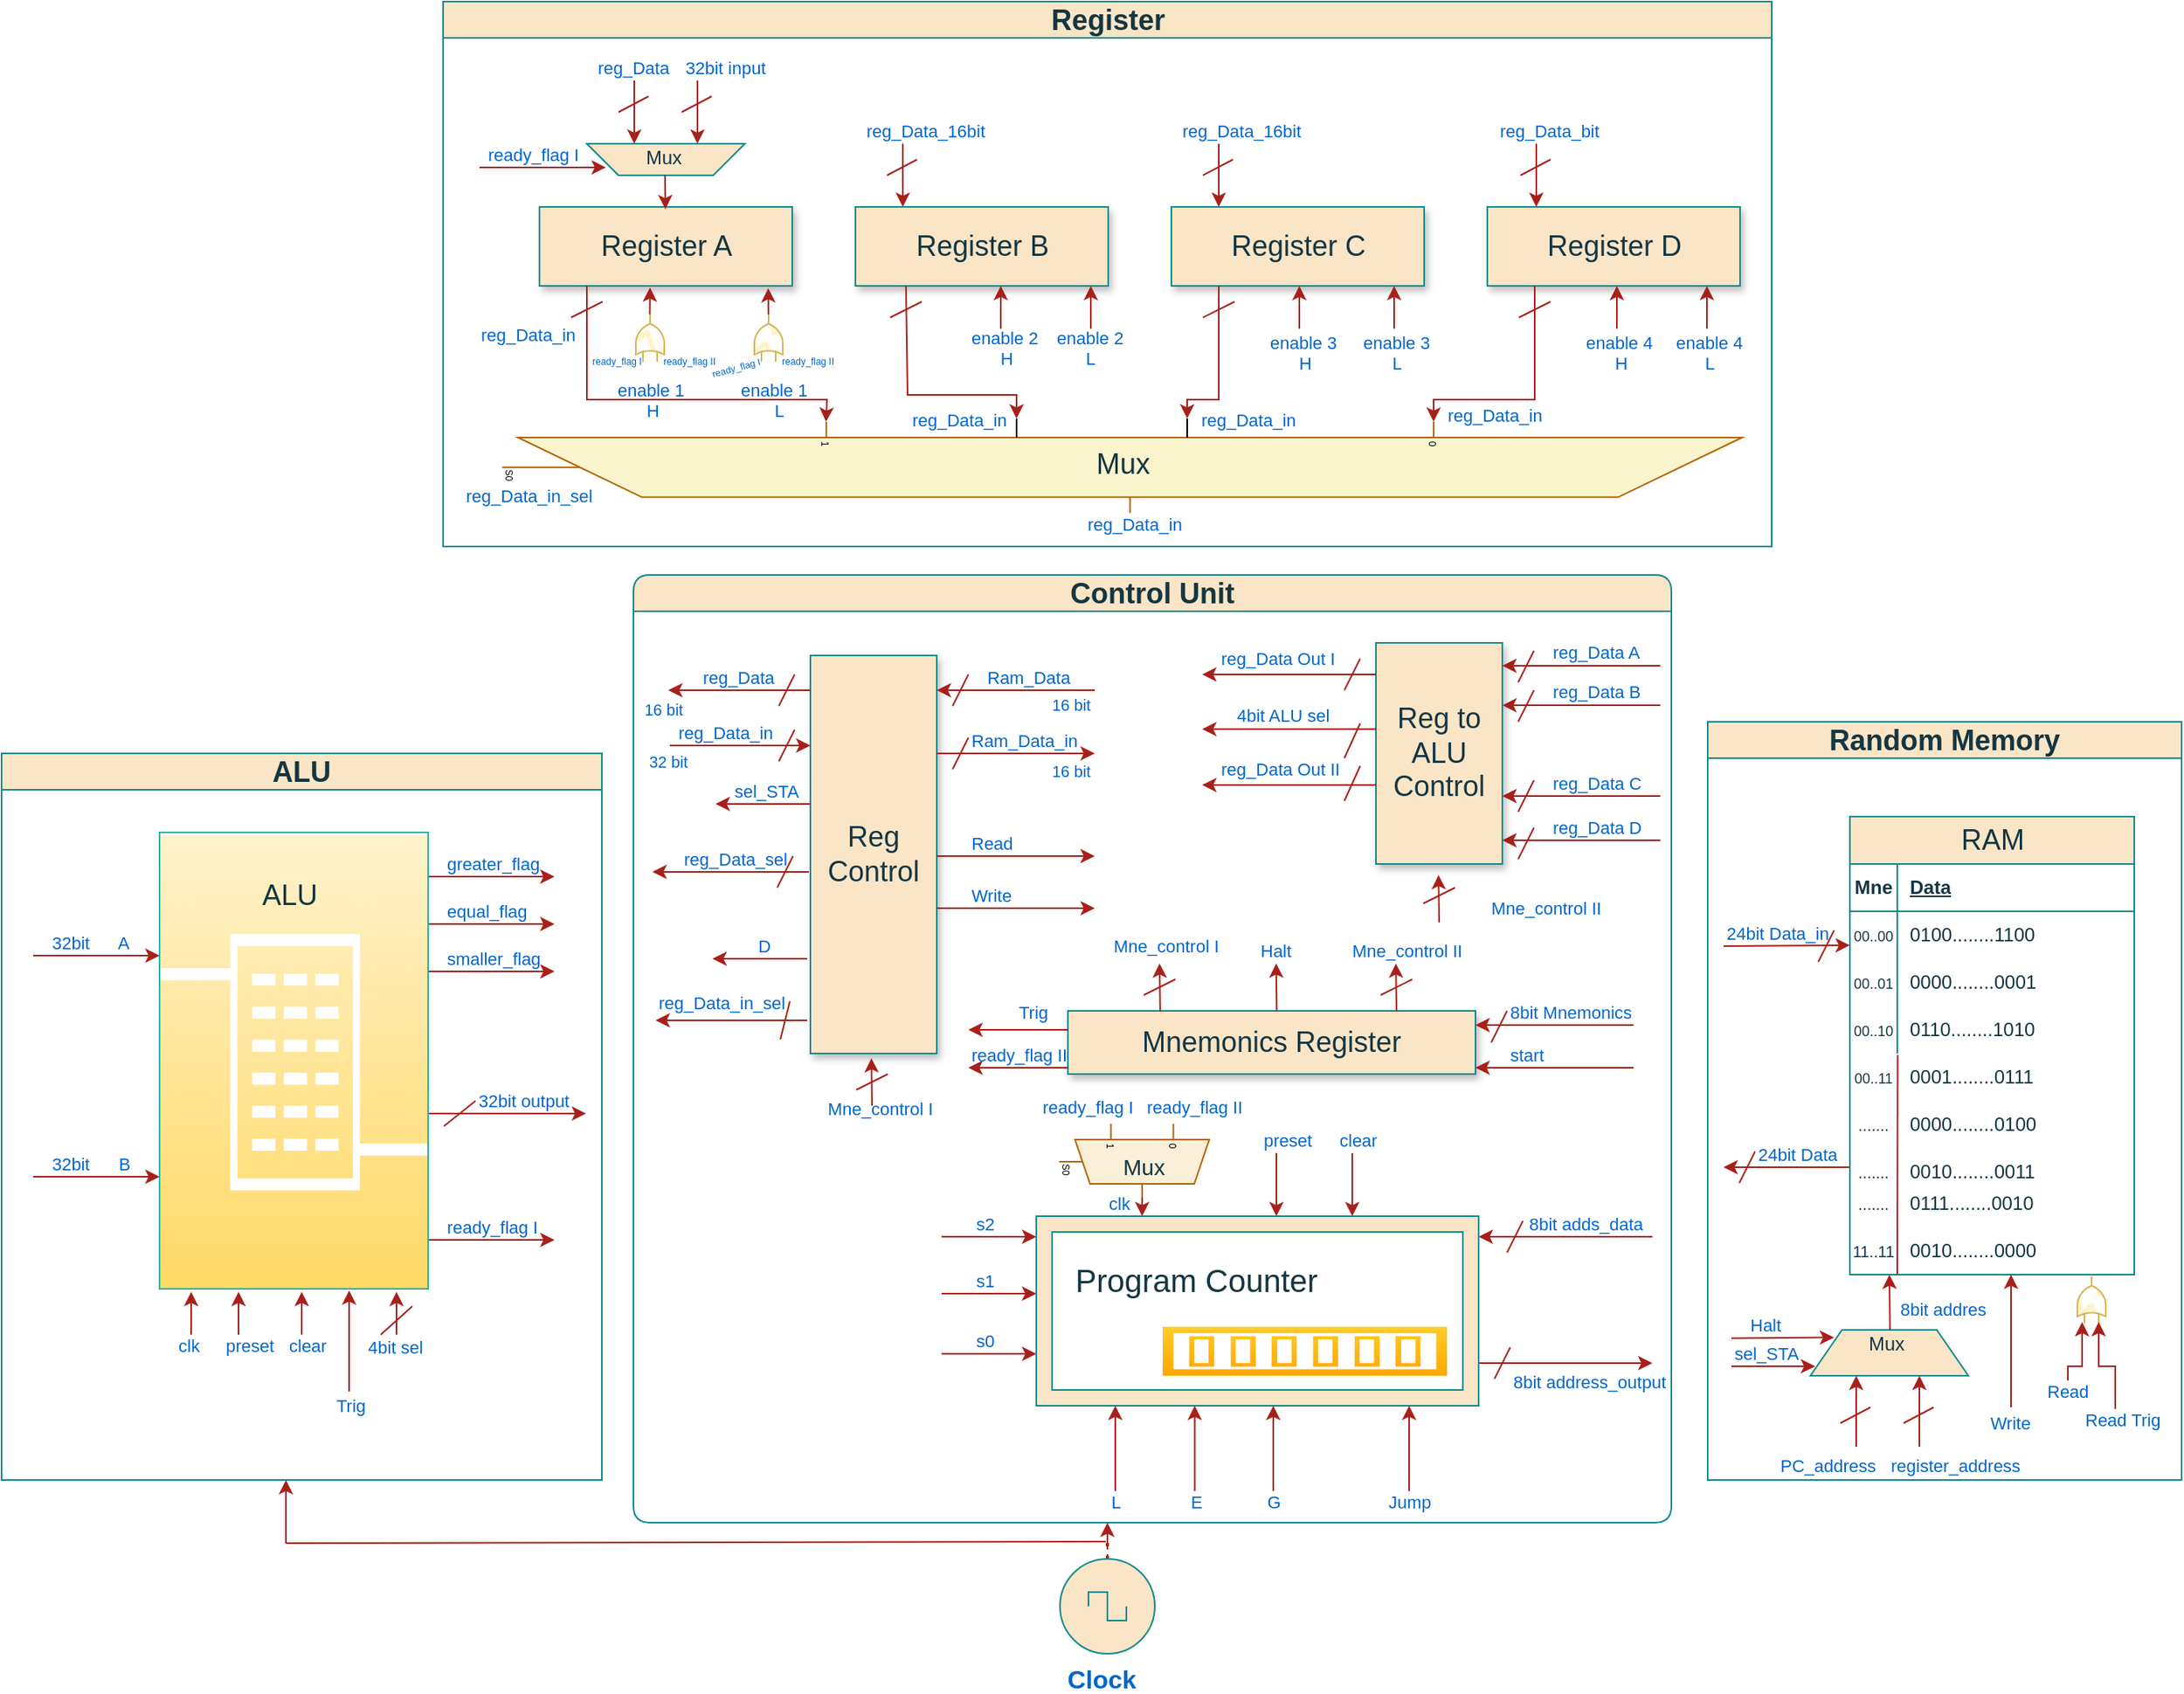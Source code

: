 <mxfile version="24.1.0" type="device">
  <diagram name="Page-1" id="90a13364-a465-7bf4-72fc-28e22215d7a0">
    <mxGraphModel dx="733" dy="325" grid="1" gridSize="3" guides="1" tooltips="1" connect="1" arrows="1" fold="1" page="1" pageScale="1.5" pageWidth="1169" pageHeight="826" background="none" math="0" shadow="0">
      <root>
        <mxCell id="0" style=";html=1;" />
        <mxCell id="1" style=";html=1;" parent="0" />
        <mxCell id="2RkcyuEuWD_7XSWE0uLs-79" value="" style="endArrow=classic;html=1;rounded=0;labelBackgroundColor=none;strokeColor=#A8201A;fontColor=default;" parent="1" edge="1">
          <mxGeometry relative="1" as="geometry">
            <mxPoint x="1366" y="652" as="sourcePoint" />
            <mxPoint x="1446" y="651.44" as="targetPoint" />
            <Array as="points">
              <mxPoint x="1446" y="651.44" />
            </Array>
          </mxGeometry>
        </mxCell>
        <mxCell id="2RkcyuEuWD_7XSWE0uLs-80" value="&lt;font color=&quot;#0066cc&quot;&gt;24bit Data_in&lt;/font&gt;" style="edgeLabel;resizable=0;html=1;;align=left;verticalAlign=bottom;labelBackgroundColor=none;fontColor=#143642;" parent="2RkcyuEuWD_7XSWE0uLs-79" connectable="0" vertex="1">
          <mxGeometry x="-1" relative="1" as="geometry">
            <mxPoint as="offset" />
          </mxGeometry>
        </mxCell>
        <mxCell id="2RkcyuEuWD_7XSWE0uLs-82" value="" style="endArrow=classic;html=1;rounded=0;labelBackgroundColor=none;strokeColor=#A8201A;fontColor=default;" parent="1" edge="1">
          <mxGeometry relative="1" as="geometry">
            <mxPoint x="1446" y="792" as="sourcePoint" />
            <mxPoint x="1366" y="792" as="targetPoint" />
            <Array as="points">
              <mxPoint x="1446" y="792" />
            </Array>
          </mxGeometry>
        </mxCell>
        <mxCell id="2RkcyuEuWD_7XSWE0uLs-83" value="&lt;font color=&quot;#0066cc&quot;&gt;24bit Data&lt;/font&gt;" style="edgeLabel;resizable=0;html=1;;align=left;verticalAlign=bottom;labelBackgroundColor=none;fontColor=#143642;" parent="2RkcyuEuWD_7XSWE0uLs-82" connectable="0" vertex="1">
          <mxGeometry x="-1" relative="1" as="geometry">
            <mxPoint x="-60" as="offset" />
          </mxGeometry>
        </mxCell>
        <mxCell id="2RkcyuEuWD_7XSWE0uLs-92" value="" style="endArrow=classic;html=1;rounded=0;labelBackgroundColor=none;strokeColor=#A8201A;fontColor=default;" parent="1" edge="1">
          <mxGeometry relative="1" as="geometry">
            <mxPoint x="296" y="658" as="sourcePoint" />
            <mxPoint x="376" y="658" as="targetPoint" />
            <Array as="points">
              <mxPoint x="296" y="658" />
            </Array>
          </mxGeometry>
        </mxCell>
        <mxCell id="2RkcyuEuWD_7XSWE0uLs-93" value="&lt;font color=&quot;#0066cc&quot;&gt;32bit&amp;nbsp; &amp;nbsp; &amp;nbsp; A&lt;/font&gt;" style="edgeLabel;resizable=0;html=1;;align=left;verticalAlign=bottom;labelBackgroundColor=none;fontColor=#143642;" parent="2RkcyuEuWD_7XSWE0uLs-92" connectable="0" vertex="1">
          <mxGeometry x="-1" relative="1" as="geometry">
            <mxPoint x="10" as="offset" />
          </mxGeometry>
        </mxCell>
        <mxCell id="2RkcyuEuWD_7XSWE0uLs-95" value="" style="endArrow=classic;html=1;rounded=0;labelBackgroundColor=none;strokeColor=#A8201A;fontColor=default;" parent="1" edge="1">
          <mxGeometry relative="1" as="geometry">
            <mxPoint x="296" y="798" as="sourcePoint" />
            <mxPoint x="376" y="798" as="targetPoint" />
            <Array as="points">
              <mxPoint x="296" y="798" />
            </Array>
          </mxGeometry>
        </mxCell>
        <mxCell id="2RkcyuEuWD_7XSWE0uLs-96" value="&lt;font color=&quot;#0066cc&quot;&gt;32bit&amp;nbsp; &amp;nbsp; &amp;nbsp; B&lt;/font&gt;" style="edgeLabel;resizable=0;html=1;;align=left;verticalAlign=bottom;labelBackgroundColor=none;fontColor=#143642;" parent="2RkcyuEuWD_7XSWE0uLs-95" connectable="0" vertex="1">
          <mxGeometry x="-1" relative="1" as="geometry">
            <mxPoint x="10" as="offset" />
          </mxGeometry>
        </mxCell>
        <mxCell id="2RkcyuEuWD_7XSWE0uLs-97" value="" style="endArrow=classic;html=1;rounded=0;labelBackgroundColor=none;strokeColor=#A8201A;fontColor=default;" parent="1" edge="1">
          <mxGeometry relative="1" as="geometry">
            <mxPoint x="396" y="898.0" as="sourcePoint" />
            <mxPoint x="396" y="870.91" as="targetPoint" />
            <Array as="points" />
          </mxGeometry>
        </mxCell>
        <mxCell id="2RkcyuEuWD_7XSWE0uLs-98" value="&lt;font color=&quot;#0066cc&quot;&gt;clk&lt;/font&gt;" style="edgeLabel;resizable=0;html=1;;align=left;verticalAlign=bottom;rotation=0;labelBackgroundColor=none;fontColor=#143642;" parent="2RkcyuEuWD_7XSWE0uLs-97" connectable="0" vertex="1">
          <mxGeometry x="-1" relative="1" as="geometry">
            <mxPoint x="-10" y="15" as="offset" />
          </mxGeometry>
        </mxCell>
        <mxCell id="2RkcyuEuWD_7XSWE0uLs-99" value="" style="endArrow=classic;html=1;rounded=0;labelBackgroundColor=none;strokeColor=#A8201A;fontColor=default;" parent="1" edge="1">
          <mxGeometry relative="1" as="geometry">
            <mxPoint x="426" y="898.0" as="sourcePoint" />
            <mxPoint x="426" y="870.91" as="targetPoint" />
            <Array as="points" />
          </mxGeometry>
        </mxCell>
        <mxCell id="2RkcyuEuWD_7XSWE0uLs-100" value="&lt;font color=&quot;#0066cc&quot;&gt;preset&lt;/font&gt;" style="edgeLabel;resizable=0;html=1;;align=left;verticalAlign=bottom;rotation=0;labelBackgroundColor=none;fontColor=#143642;" parent="2RkcyuEuWD_7XSWE0uLs-99" connectable="0" vertex="1">
          <mxGeometry x="-1" relative="1" as="geometry">
            <mxPoint x="-10" y="15" as="offset" />
          </mxGeometry>
        </mxCell>
        <mxCell id="2RkcyuEuWD_7XSWE0uLs-101" value="" style="endArrow=classic;html=1;rounded=0;labelBackgroundColor=none;strokeColor=#A8201A;fontColor=default;" parent="1" edge="1">
          <mxGeometry relative="1" as="geometry">
            <mxPoint x="466" y="898.0" as="sourcePoint" />
            <mxPoint x="466" y="870.91" as="targetPoint" />
            <Array as="points" />
          </mxGeometry>
        </mxCell>
        <mxCell id="2RkcyuEuWD_7XSWE0uLs-102" value="&lt;font color=&quot;#0066cc&quot;&gt;clear&lt;/font&gt;" style="edgeLabel;resizable=0;html=1;;align=left;verticalAlign=bottom;rotation=0;labelBackgroundColor=none;fontColor=#143642;" parent="2RkcyuEuWD_7XSWE0uLs-101" connectable="0" vertex="1">
          <mxGeometry x="-1" relative="1" as="geometry">
            <mxPoint x="-10" y="15" as="offset" />
          </mxGeometry>
        </mxCell>
        <mxCell id="2RkcyuEuWD_7XSWE0uLs-103" value="" style="endArrow=classic;html=1;rounded=0;labelBackgroundColor=none;strokeColor=#A8201A;fontColor=default;" parent="1" edge="1">
          <mxGeometry relative="1" as="geometry">
            <mxPoint x="526" y="898.0" as="sourcePoint" />
            <mxPoint x="526" y="870.91" as="targetPoint" />
            <Array as="points" />
          </mxGeometry>
        </mxCell>
        <mxCell id="2RkcyuEuWD_7XSWE0uLs-104" value="&lt;font color=&quot;#0066cc&quot;&gt;4bit sel&lt;/font&gt;" style="edgeLabel;resizable=0;html=1;;align=left;verticalAlign=bottom;rotation=0;labelBackgroundColor=none;fontColor=#143642;" parent="2RkcyuEuWD_7XSWE0uLs-103" connectable="0" vertex="1">
          <mxGeometry x="-1" relative="1" as="geometry">
            <mxPoint x="-20" y="16" as="offset" />
          </mxGeometry>
        </mxCell>
        <mxCell id="2RkcyuEuWD_7XSWE0uLs-105" value="" style="endArrow=classic;html=1;rounded=0;labelBackgroundColor=none;strokeColor=#A8201A;fontColor=default;" parent="1" edge="1">
          <mxGeometry relative="1" as="geometry">
            <mxPoint x="496" y="934" as="sourcePoint" />
            <mxPoint x="496" y="870" as="targetPoint" />
            <Array as="points">
              <mxPoint x="496" y="934" />
            </Array>
          </mxGeometry>
        </mxCell>
        <mxCell id="2RkcyuEuWD_7XSWE0uLs-106" value="&lt;font color=&quot;#0066cc&quot;&gt;Trig&lt;/font&gt;" style="edgeLabel;resizable=0;html=1;;align=left;verticalAlign=bottom;labelBackgroundColor=none;fontColor=#143642;" parent="2RkcyuEuWD_7XSWE0uLs-105" connectable="0" vertex="1">
          <mxGeometry x="-1" relative="1" as="geometry">
            <mxPoint x="-10" y="17" as="offset" />
          </mxGeometry>
        </mxCell>
        <mxCell id="2RkcyuEuWD_7XSWE0uLs-107" value="" style="endArrow=classic;html=1;rounded=0;labelBackgroundColor=none;strokeColor=#A8201A;fontColor=default;" parent="1" edge="1">
          <mxGeometry relative="1" as="geometry">
            <mxPoint x="546" y="608" as="sourcePoint" />
            <mxPoint x="626" y="608" as="targetPoint" />
            <Array as="points">
              <mxPoint x="546" y="608" />
            </Array>
          </mxGeometry>
        </mxCell>
        <mxCell id="2RkcyuEuWD_7XSWE0uLs-108" value="&lt;font color=&quot;#0066cc&quot;&gt;greater_flag&lt;/font&gt;" style="edgeLabel;resizable=0;html=1;;align=left;verticalAlign=bottom;labelBackgroundColor=none;fontColor=#143642;" parent="2RkcyuEuWD_7XSWE0uLs-107" connectable="0" vertex="1">
          <mxGeometry x="-1" relative="1" as="geometry">
            <mxPoint x="10" as="offset" />
          </mxGeometry>
        </mxCell>
        <mxCell id="2RkcyuEuWD_7XSWE0uLs-111" value="" style="endArrow=classic;html=1;rounded=0;labelBackgroundColor=none;strokeColor=#A8201A;fontColor=default;" parent="1" edge="1">
          <mxGeometry relative="1" as="geometry">
            <mxPoint x="546" y="638" as="sourcePoint" />
            <mxPoint x="626" y="638" as="targetPoint" />
            <Array as="points">
              <mxPoint x="546" y="638" />
            </Array>
          </mxGeometry>
        </mxCell>
        <mxCell id="2RkcyuEuWD_7XSWE0uLs-112" value="&lt;font color=&quot;#0066cc&quot;&gt;equal_flag&lt;/font&gt;" style="edgeLabel;resizable=0;html=1;;align=left;verticalAlign=bottom;labelBackgroundColor=none;fontColor=#143642;" parent="2RkcyuEuWD_7XSWE0uLs-111" connectable="0" vertex="1">
          <mxGeometry x="-1" relative="1" as="geometry">
            <mxPoint x="10" as="offset" />
          </mxGeometry>
        </mxCell>
        <mxCell id="2RkcyuEuWD_7XSWE0uLs-113" value="" style="endArrow=classic;html=1;rounded=0;labelBackgroundColor=none;strokeColor=#A8201A;fontColor=default;" parent="1" edge="1">
          <mxGeometry relative="1" as="geometry">
            <mxPoint x="546" y="668" as="sourcePoint" />
            <mxPoint x="626" y="668" as="targetPoint" />
            <Array as="points">
              <mxPoint x="546" y="668" />
            </Array>
          </mxGeometry>
        </mxCell>
        <mxCell id="2RkcyuEuWD_7XSWE0uLs-114" value="&lt;font color=&quot;#0066cc&quot;&gt;smaller_flag&lt;/font&gt;" style="edgeLabel;resizable=0;html=1;;align=left;verticalAlign=bottom;labelBackgroundColor=none;fontColor=#143642;" parent="2RkcyuEuWD_7XSWE0uLs-113" connectable="0" vertex="1">
          <mxGeometry x="-1" relative="1" as="geometry">
            <mxPoint x="10" as="offset" />
          </mxGeometry>
        </mxCell>
        <mxCell id="2RkcyuEuWD_7XSWE0uLs-115" value="" style="endArrow=classic;html=1;rounded=0;labelBackgroundColor=none;strokeColor=#A8201A;fontColor=default;entryX=1;entryY=0.519;entryDx=0;entryDy=0;entryPerimeter=0;" parent="1" edge="1">
          <mxGeometry relative="1" as="geometry">
            <mxPoint x="546" y="758" as="sourcePoint" />
            <mxPoint x="646" y="757.98" as="targetPoint" />
            <Array as="points">
              <mxPoint x="546" y="758" />
            </Array>
          </mxGeometry>
        </mxCell>
        <mxCell id="2RkcyuEuWD_7XSWE0uLs-116" value="&lt;font color=&quot;#0066cc&quot;&gt;32bit output&lt;/font&gt;" style="edgeLabel;resizable=0;html=1;;align=left;verticalAlign=bottom;labelBackgroundColor=none;fontColor=#143642;" parent="2RkcyuEuWD_7XSWE0uLs-115" connectable="0" vertex="1">
          <mxGeometry x="-1" relative="1" as="geometry">
            <mxPoint x="30" as="offset" />
          </mxGeometry>
        </mxCell>
        <mxCell id="2RkcyuEuWD_7XSWE0uLs-117" value="" style="endArrow=classic;html=1;rounded=0;labelBackgroundColor=none;strokeColor=#A8201A;fontColor=default;" parent="1" edge="1">
          <mxGeometry relative="1" as="geometry">
            <mxPoint x="546" y="838" as="sourcePoint" />
            <mxPoint x="626" y="838" as="targetPoint" />
            <Array as="points">
              <mxPoint x="546" y="838" />
            </Array>
          </mxGeometry>
        </mxCell>
        <mxCell id="2RkcyuEuWD_7XSWE0uLs-118" value="&lt;font color=&quot;#0066cc&quot;&gt;ready_flag I&lt;/font&gt;" style="edgeLabel;resizable=0;html=1;;align=left;verticalAlign=bottom;labelBackgroundColor=none;fontColor=#143642;" parent="2RkcyuEuWD_7XSWE0uLs-117" connectable="0" vertex="1">
          <mxGeometry x="-1" relative="1" as="geometry">
            <mxPoint x="10" as="offset" />
          </mxGeometry>
        </mxCell>
        <mxCell id="2RkcyuEuWD_7XSWE0uLs-121" value="" style="endArrow=none;html=1;rounded=0;jumpSize=7;strokeWidth=1;targetPerimeterSpacing=11;sourcePerimeterSpacing=-1;labelBackgroundColor=none;strokeColor=#A8201A;fontColor=default;" parent="1" edge="1">
          <mxGeometry width="50" height="50" relative="1" as="geometry">
            <mxPoint x="516" y="898" as="sourcePoint" />
            <mxPoint x="536" y="880" as="targetPoint" />
            <Array as="points" />
          </mxGeometry>
        </mxCell>
        <mxCell id="2RkcyuEuWD_7XSWE0uLs-122" value="" style="endArrow=none;html=1;rounded=0;jumpSize=7;strokeWidth=1;targetPerimeterSpacing=11;sourcePerimeterSpacing=-1;labelBackgroundColor=none;strokeColor=#A8201A;fontColor=default;" parent="1" edge="1">
          <mxGeometry width="50" height="50" relative="1" as="geometry">
            <mxPoint x="556" y="766" as="sourcePoint" />
            <mxPoint x="576" y="750" as="targetPoint" />
            <Array as="points" />
          </mxGeometry>
        </mxCell>
        <mxCell id="2RkcyuEuWD_7XSWE0uLs-152" value="Reg&lt;div&gt;Control&lt;/div&gt;" style="whiteSpace=wrap;html=1;shadow=1;fontSize=18;fillColor=#FAE5C7;strokeColor=#0F8B8D;labelBackgroundColor=none;fontColor=#143642;" parent="1" vertex="1">
          <mxGeometry x="788" y="468" width="80" height="252" as="geometry" />
        </mxCell>
        <mxCell id="2RkcyuEuWD_7XSWE0uLs-153" value="" style="endArrow=classic;html=1;rounded=0;labelBackgroundColor=none;strokeColor=#A8201A;fontColor=default;" parent="1" edge="1">
          <mxGeometry relative="1" as="geometry">
            <mxPoint x="968" y="490" as="sourcePoint" />
            <mxPoint x="868" y="490.0" as="targetPoint" />
            <Array as="points" />
          </mxGeometry>
        </mxCell>
        <mxCell id="2RkcyuEuWD_7XSWE0uLs-154" value="&lt;font color=&quot;#0066cc&quot;&gt;Ram_Data&amp;nbsp;&lt;/font&gt;" style="edgeLabel;resizable=0;html=1;;align=left;verticalAlign=bottom;labelBackgroundColor=none;fontColor=#143642;" parent="2RkcyuEuWD_7XSWE0uLs-153" connectable="0" vertex="1">
          <mxGeometry x="-1" relative="1" as="geometry">
            <mxPoint x="-70" as="offset" />
          </mxGeometry>
        </mxCell>
        <mxCell id="2RkcyuEuWD_7XSWE0uLs-155" value="" style="endArrow=classic;html=1;rounded=0;labelBackgroundColor=none;strokeColor=#A8201A;fontColor=default;" parent="1" edge="1">
          <mxGeometry relative="1" as="geometry">
            <mxPoint x="788" y="490.0" as="sourcePoint" />
            <mxPoint x="698" y="490" as="targetPoint" />
            <Array as="points">
              <mxPoint x="788" y="490.0" />
            </Array>
          </mxGeometry>
        </mxCell>
        <mxCell id="2RkcyuEuWD_7XSWE0uLs-156" value="&lt;font color=&quot;#0066cc&quot;&gt;reg_Data&lt;/font&gt;" style="edgeLabel;resizable=0;html=1;;align=left;verticalAlign=bottom;labelBackgroundColor=none;fontColor=#143642;" parent="2RkcyuEuWD_7XSWE0uLs-155" connectable="0" vertex="1">
          <mxGeometry x="-1" relative="1" as="geometry">
            <mxPoint x="-70" as="offset" />
          </mxGeometry>
        </mxCell>
        <mxCell id="2RkcyuEuWD_7XSWE0uLs-159" value="" style="endArrow=none;html=1;rounded=0;labelBackgroundColor=none;strokeColor=#A8201A;fontColor=default;" parent="1" edge="1">
          <mxGeometry width="50" height="50" relative="1" as="geometry">
            <mxPoint x="1376" y="802" as="sourcePoint" />
            <mxPoint x="1386" y="782" as="targetPoint" />
            <Array as="points">
              <mxPoint x="1376" y="802" />
            </Array>
          </mxGeometry>
        </mxCell>
        <mxCell id="2RkcyuEuWD_7XSWE0uLs-161" value="" style="endArrow=none;html=1;rounded=0;labelBackgroundColor=none;strokeColor=#A8201A;fontColor=default;" parent="1" edge="1">
          <mxGeometry width="50" height="50" relative="1" as="geometry">
            <mxPoint x="1426" y="662" as="sourcePoint" />
            <mxPoint x="1436" y="642" as="targetPoint" />
            <Array as="points">
              <mxPoint x="1426" y="662" />
            </Array>
          </mxGeometry>
        </mxCell>
        <mxCell id="2RkcyuEuWD_7XSWE0uLs-162" value="" style="endArrow=classic;html=1;rounded=0;labelBackgroundColor=none;strokeColor=#A8201A;fontColor=default;" parent="1" edge="1">
          <mxGeometry relative="1" as="geometry">
            <mxPoint x="868" y="530" as="sourcePoint" />
            <mxPoint x="968" y="530" as="targetPoint" />
            <Array as="points" />
          </mxGeometry>
        </mxCell>
        <mxCell id="2RkcyuEuWD_7XSWE0uLs-163" value="&lt;font color=&quot;#0066cc&quot;&gt;Ram_Data_in&lt;/font&gt;" style="edgeLabel;resizable=0;html=1;;align=left;verticalAlign=bottom;labelBackgroundColor=none;fontColor=#143642;" parent="2RkcyuEuWD_7XSWE0uLs-162" connectable="0" vertex="1">
          <mxGeometry x="-1" relative="1" as="geometry">
            <mxPoint x="20" as="offset" />
          </mxGeometry>
        </mxCell>
        <mxCell id="2RkcyuEuWD_7XSWE0uLs-165" value="" style="endArrow=none;html=1;rounded=0;labelBackgroundColor=none;strokeColor=#A8201A;fontColor=default;" parent="1" edge="1">
          <mxGeometry width="50" height="50" relative="1" as="geometry">
            <mxPoint x="768" y="500" as="sourcePoint" />
            <mxPoint x="778" y="480" as="targetPoint" />
            <Array as="points">
              <mxPoint x="768" y="500" />
            </Array>
          </mxGeometry>
        </mxCell>
        <mxCell id="2RkcyuEuWD_7XSWE0uLs-166" value="" style="endArrow=none;html=1;rounded=0;labelBackgroundColor=none;strokeColor=#A8201A;fontColor=default;" parent="1" edge="1">
          <mxGeometry width="50" height="50" relative="1" as="geometry">
            <mxPoint x="878" y="540" as="sourcePoint" />
            <mxPoint x="888" y="520" as="targetPoint" />
            <Array as="points">
              <mxPoint x="878" y="540" />
            </Array>
          </mxGeometry>
        </mxCell>
        <mxCell id="2RkcyuEuWD_7XSWE0uLs-167" value="" style="endArrow=none;html=1;rounded=0;labelBackgroundColor=none;strokeColor=#A8201A;fontColor=default;" parent="1" edge="1">
          <mxGeometry width="50" height="50" relative="1" as="geometry">
            <mxPoint x="878" y="500" as="sourcePoint" />
            <mxPoint x="888" y="480" as="targetPoint" />
            <Array as="points">
              <mxPoint x="878" y="500" />
            </Array>
          </mxGeometry>
        </mxCell>
        <mxCell id="2RkcyuEuWD_7XSWE0uLs-172" value="Reg to ALU&lt;div&gt;Control&lt;/div&gt;" style="whiteSpace=wrap;html=1;shadow=1;fontSize=18;fillColor=#FAE5C7;strokeColor=#0F8B8D;labelBackgroundColor=none;fontColor=#143642;" parent="1" vertex="1">
          <mxGeometry x="1146" y="460" width="80" height="140" as="geometry" />
        </mxCell>
        <mxCell id="2RkcyuEuWD_7XSWE0uLs-173" value="" style="endArrow=classic;html=1;rounded=0;labelBackgroundColor=none;strokeColor=#A8201A;fontColor=default;" parent="1" edge="1">
          <mxGeometry relative="1" as="geometry">
            <mxPoint x="1326" y="474.5" as="sourcePoint" />
            <mxPoint x="1226" y="474.5" as="targetPoint" />
            <Array as="points" />
          </mxGeometry>
        </mxCell>
        <mxCell id="2RkcyuEuWD_7XSWE0uLs-174" value="&lt;span style=&quot;color: rgb(0, 102, 204);&quot;&gt;reg_Data A&lt;/span&gt;" style="edgeLabel;resizable=0;html=1;;align=left;verticalAlign=bottom;labelBackgroundColor=none;fontColor=#143642;" parent="2RkcyuEuWD_7XSWE0uLs-173" connectable="0" vertex="1">
          <mxGeometry x="-1" relative="1" as="geometry">
            <mxPoint x="-70" as="offset" />
          </mxGeometry>
        </mxCell>
        <mxCell id="2RkcyuEuWD_7XSWE0uLs-175" value="" style="endArrow=classic;html=1;rounded=0;labelBackgroundColor=none;strokeColor=#A8201A;fontColor=default;" parent="1" edge="1">
          <mxGeometry relative="1" as="geometry">
            <mxPoint x="1146" y="480.0" as="sourcePoint" />
            <mxPoint x="1036" y="480" as="targetPoint" />
            <Array as="points">
              <mxPoint x="1146" y="480.0" />
            </Array>
          </mxGeometry>
        </mxCell>
        <mxCell id="2RkcyuEuWD_7XSWE0uLs-176" value="&lt;font color=&quot;#0066cc&quot;&gt;reg_Data Out I&lt;/font&gt;" style="edgeLabel;resizable=0;html=1;;align=left;verticalAlign=bottom;labelBackgroundColor=none;fontColor=#143642;" parent="2RkcyuEuWD_7XSWE0uLs-175" connectable="0" vertex="1">
          <mxGeometry x="-1" relative="1" as="geometry">
            <mxPoint x="-100" y="-2" as="offset" />
          </mxGeometry>
        </mxCell>
        <mxCell id="2RkcyuEuWD_7XSWE0uLs-182" value="" style="endArrow=none;html=1;rounded=0;labelBackgroundColor=none;strokeColor=#A8201A;fontColor=default;" parent="1" edge="1">
          <mxGeometry width="50" height="50" relative="1" as="geometry">
            <mxPoint x="1126" y="490" as="sourcePoint" />
            <mxPoint x="1136" y="470" as="targetPoint" />
            <Array as="points">
              <mxPoint x="1126" y="490" />
            </Array>
          </mxGeometry>
        </mxCell>
        <mxCell id="2RkcyuEuWD_7XSWE0uLs-184" value="" style="endArrow=none;html=1;rounded=0;labelBackgroundColor=none;strokeColor=#A8201A;fontColor=default;" parent="1" edge="1">
          <mxGeometry width="50" height="50" relative="1" as="geometry">
            <mxPoint x="1236" y="485" as="sourcePoint" />
            <mxPoint x="1246" y="465" as="targetPoint" />
            <Array as="points">
              <mxPoint x="1236" y="485" />
            </Array>
          </mxGeometry>
        </mxCell>
        <mxCell id="2RkcyuEuWD_7XSWE0uLs-185" value="" style="endArrow=classic;html=1;rounded=0;labelBackgroundColor=none;strokeColor=#A8201A;fontColor=default;" parent="1" edge="1">
          <mxGeometry relative="1" as="geometry">
            <mxPoint x="1146" y="550" as="sourcePoint" />
            <mxPoint x="1036" y="550" as="targetPoint" />
            <Array as="points">
              <mxPoint x="1146" y="550" />
            </Array>
          </mxGeometry>
        </mxCell>
        <mxCell id="2RkcyuEuWD_7XSWE0uLs-186" value="&lt;font color=&quot;#0066cc&quot;&gt;reg_Data Out II&lt;/font&gt;" style="edgeLabel;resizable=0;html=1;;align=left;verticalAlign=bottom;labelBackgroundColor=none;fontColor=#143642;" parent="2RkcyuEuWD_7XSWE0uLs-185" connectable="0" vertex="1">
          <mxGeometry x="-1" relative="1" as="geometry">
            <mxPoint x="-100" y="-2" as="offset" />
          </mxGeometry>
        </mxCell>
        <mxCell id="2RkcyuEuWD_7XSWE0uLs-191" value="" style="endArrow=none;html=1;rounded=0;labelBackgroundColor=none;strokeColor=#A8201A;fontColor=default;" parent="1" edge="1">
          <mxGeometry width="50" height="50" relative="1" as="geometry">
            <mxPoint x="1126" y="560" as="sourcePoint" />
            <mxPoint x="1136" y="538" as="targetPoint" />
          </mxGeometry>
        </mxCell>
        <mxCell id="2RkcyuEuWD_7XSWE0uLs-196" value="" style="endArrow=classic;html=1;rounded=0;labelBackgroundColor=none;strokeColor=#A8201A;fontColor=default;" parent="1" edge="1">
          <mxGeometry relative="1" as="geometry">
            <mxPoint x="1146" y="514.6" as="sourcePoint" />
            <mxPoint x="1036" y="514.6" as="targetPoint" />
            <Array as="points">
              <mxPoint x="1146" y="514.6" />
            </Array>
          </mxGeometry>
        </mxCell>
        <mxCell id="2RkcyuEuWD_7XSWE0uLs-197" value="&lt;font color=&quot;#0066cc&quot;&gt;4bit ALU sel&lt;/font&gt;" style="edgeLabel;resizable=0;html=1;;align=left;verticalAlign=bottom;labelBackgroundColor=none;fontColor=#143642;" parent="2RkcyuEuWD_7XSWE0uLs-196" connectable="0" vertex="1">
          <mxGeometry x="-1" relative="1" as="geometry">
            <mxPoint x="-90" as="offset" />
          </mxGeometry>
        </mxCell>
        <mxCell id="TzWfCmJ9SfIkoEFI22u--1" value="" style="endArrow=classic;html=1;rounded=0;labelBackgroundColor=none;strokeColor=#A8201A;fontColor=default;" parent="1" edge="1">
          <mxGeometry relative="1" as="geometry">
            <mxPoint x="1326" y="499.55" as="sourcePoint" />
            <mxPoint x="1226" y="499.55" as="targetPoint" />
            <Array as="points" />
          </mxGeometry>
        </mxCell>
        <mxCell id="TzWfCmJ9SfIkoEFI22u--2" value="&lt;span style=&quot;color: rgb(0, 102, 204);&quot;&gt;reg_Data B&lt;/span&gt;" style="edgeLabel;resizable=0;html=1;;align=left;verticalAlign=bottom;labelBackgroundColor=none;fontColor=#143642;" parent="TzWfCmJ9SfIkoEFI22u--1" connectable="0" vertex="1">
          <mxGeometry x="-1" relative="1" as="geometry">
            <mxPoint x="-70" as="offset" />
          </mxGeometry>
        </mxCell>
        <mxCell id="TzWfCmJ9SfIkoEFI22u--6" value="" style="endArrow=none;html=1;rounded=0;labelBackgroundColor=none;strokeColor=#A8201A;fontColor=default;" parent="1" edge="1">
          <mxGeometry width="50" height="50" relative="1" as="geometry">
            <mxPoint x="1236" y="510" as="sourcePoint" />
            <mxPoint x="1246" y="490" as="targetPoint" />
            <Array as="points">
              <mxPoint x="1236" y="510" />
            </Array>
          </mxGeometry>
        </mxCell>
        <mxCell id="TzWfCmJ9SfIkoEFI22u--57" value="&lt;font style=&quot;font-size: 18px;&quot;&gt;Control Unit&lt;/font&gt;" style="swimlane;whiteSpace=wrap;html=1;strokeColor=#0F8B8D;fontColor=#143642;fillColor=#FAE5C7;startSize=23;labelBackgroundColor=none;rounded=1;" parent="1" vertex="1">
          <mxGeometry x="676" y="417" width="657" height="600" as="geometry" />
        </mxCell>
        <mxCell id="YK1rz87Z7xQPh14AcgLI-1" value="" style="endArrow=none;html=1;rounded=0;labelBackgroundColor=none;strokeColor=#A8201A;fontColor=default;" parent="TzWfCmJ9SfIkoEFI22u--57" edge="1">
          <mxGeometry width="50" height="50" relative="1" as="geometry">
            <mxPoint x="450" y="116" as="sourcePoint" />
            <mxPoint x="460" y="94" as="targetPoint" />
          </mxGeometry>
        </mxCell>
        <mxCell id="2RkcyuEuWD_7XSWE0uLs-157" value="" style="endArrow=classic;html=1;rounded=0;labelBackgroundColor=none;strokeColor=#A8201A;fontColor=default;" parent="TzWfCmJ9SfIkoEFI22u--57" edge="1">
          <mxGeometry relative="1" as="geometry">
            <mxPoint x="23" y="108" as="sourcePoint" />
            <mxPoint x="112" y="108.0" as="targetPoint" />
            <Array as="points" />
          </mxGeometry>
        </mxCell>
        <mxCell id="2RkcyuEuWD_7XSWE0uLs-158" value="&lt;font color=&quot;#0066cc&quot;&gt;&amp;nbsp; &amp;nbsp; &amp;nbsp; &amp;nbsp; reg_Data_in&lt;/font&gt;" style="edgeLabel;resizable=0;html=1;;align=left;verticalAlign=bottom;labelBackgroundColor=none;fontColor=#143642;" parent="2RkcyuEuWD_7XSWE0uLs-157" connectable="0" vertex="1">
          <mxGeometry x="-1" relative="1" as="geometry">
            <mxPoint x="-21" as="offset" />
          </mxGeometry>
        </mxCell>
        <mxCell id="2RkcyuEuWD_7XSWE0uLs-164" value="" style="endArrow=none;html=1;rounded=0;labelBackgroundColor=none;strokeColor=#A8201A;fontColor=default;" parent="TzWfCmJ9SfIkoEFI22u--57" edge="1">
          <mxGeometry width="50" height="50" relative="1" as="geometry">
            <mxPoint x="92" y="118" as="sourcePoint" />
            <mxPoint x="102" y="98" as="targetPoint" />
            <Array as="points">
              <mxPoint x="92" y="118" />
            </Array>
          </mxGeometry>
        </mxCell>
        <mxCell id="3a0iheVHsGiWW9Dctcr3-40" value="" style="endArrow=classic;html=1;rounded=0;labelBackgroundColor=none;strokeColor=#A8201A;fontColor=default;" parent="TzWfCmJ9SfIkoEFI22u--57" edge="1">
          <mxGeometry relative="1" as="geometry">
            <mxPoint x="112" y="145.0" as="sourcePoint" />
            <mxPoint x="52" y="145" as="targetPoint" />
            <Array as="points">
              <mxPoint x="112" y="145.0" />
            </Array>
          </mxGeometry>
        </mxCell>
        <mxCell id="3a0iheVHsGiWW9Dctcr3-41" value="&lt;font color=&quot;#0066cc&quot;&gt;sel_STA&lt;/font&gt;" style="edgeLabel;resizable=0;html=1;;align=left;verticalAlign=bottom;labelBackgroundColor=none;fontColor=#143642;" parent="3a0iheVHsGiWW9Dctcr3-40" connectable="0" vertex="1">
          <mxGeometry x="-1" relative="1" as="geometry">
            <mxPoint x="-50" as="offset" />
          </mxGeometry>
        </mxCell>
        <mxCell id="2RkcyuEuWD_7XSWE0uLs-170" value="" style="endArrow=classic;html=1;rounded=0;labelBackgroundColor=none;strokeColor=#A8201A;fontColor=default;" parent="TzWfCmJ9SfIkoEFI22u--57" edge="1">
          <mxGeometry relative="1" as="geometry">
            <mxPoint x="510" y="220" as="sourcePoint" />
            <mxPoint x="509.6" y="190" as="targetPoint" />
            <Array as="points" />
          </mxGeometry>
        </mxCell>
        <mxCell id="2RkcyuEuWD_7XSWE0uLs-171" value="&lt;font color=&quot;#0066cc&quot;&gt;Mne_control II&lt;/font&gt;" style="edgeLabel;resizable=0;html=1;;align=left;verticalAlign=bottom;labelBackgroundColor=none;fontColor=#143642;" parent="2RkcyuEuWD_7XSWE0uLs-170" connectable="0" vertex="1">
          <mxGeometry x="-1" relative="1" as="geometry">
            <mxPoint x="31" y="-1" as="offset" />
          </mxGeometry>
        </mxCell>
        <mxCell id="TzWfCmJ9SfIkoEFI22u--8" value="" style="endArrow=none;html=1;rounded=0;labelBackgroundColor=none;strokeColor=#A8201A;fontColor=default;" parent="TzWfCmJ9SfIkoEFI22u--57" edge="1">
          <mxGeometry width="50" height="50" relative="1" as="geometry">
            <mxPoint x="500" y="208" as="sourcePoint" />
            <mxPoint x="520" y="198" as="targetPoint" />
          </mxGeometry>
        </mxCell>
        <mxCell id="2RkcyuEuWD_7XSWE0uLs-179" value="" style="endArrow=classic;html=1;rounded=0;labelBackgroundColor=none;strokeColor=#A8201A;fontColor=default;" parent="TzWfCmJ9SfIkoEFI22u--57" edge="1">
          <mxGeometry relative="1" as="geometry">
            <mxPoint x="650" y="168" as="sourcePoint" />
            <mxPoint x="550" y="168.0" as="targetPoint" />
            <Array as="points">
              <mxPoint x="620" y="168" />
            </Array>
          </mxGeometry>
        </mxCell>
        <mxCell id="2RkcyuEuWD_7XSWE0uLs-180" value="&lt;span style=&quot;color: rgb(0, 102, 204);&quot;&gt;reg_Data D&lt;/span&gt;" style="edgeLabel;resizable=0;html=1;;align=left;verticalAlign=bottom;labelBackgroundColor=none;fontColor=#143642;" parent="2RkcyuEuWD_7XSWE0uLs-179" connectable="0" vertex="1">
          <mxGeometry x="-1" relative="1" as="geometry">
            <mxPoint x="-70" as="offset" />
          </mxGeometry>
        </mxCell>
        <mxCell id="2RkcyuEuWD_7XSWE0uLs-183" value="" style="endArrow=none;html=1;rounded=0;labelBackgroundColor=none;strokeColor=#A8201A;fontColor=default;" parent="TzWfCmJ9SfIkoEFI22u--57" edge="1">
          <mxGeometry width="50" height="50" relative="1" as="geometry">
            <mxPoint x="560" y="180" as="sourcePoint" />
            <mxPoint x="570" y="160" as="targetPoint" />
            <Array as="points">
              <mxPoint x="560" y="180" />
            </Array>
          </mxGeometry>
        </mxCell>
        <mxCell id="TzWfCmJ9SfIkoEFI22u--3" value="" style="endArrow=classic;html=1;rounded=0;labelBackgroundColor=none;strokeColor=#A8201A;fontColor=default;" parent="TzWfCmJ9SfIkoEFI22u--57" edge="1">
          <mxGeometry relative="1" as="geometry">
            <mxPoint x="650" y="140" as="sourcePoint" />
            <mxPoint x="550" y="140.0" as="targetPoint" />
            <Array as="points" />
          </mxGeometry>
        </mxCell>
        <mxCell id="TzWfCmJ9SfIkoEFI22u--4" value="&lt;span style=&quot;color: rgb(0, 102, 204);&quot;&gt;reg_Data C&lt;/span&gt;" style="edgeLabel;resizable=0;html=1;;align=left;verticalAlign=bottom;labelBackgroundColor=none;fontColor=#143642;" parent="TzWfCmJ9SfIkoEFI22u--3" connectable="0" vertex="1">
          <mxGeometry x="-1" relative="1" as="geometry">
            <mxPoint x="-70" as="offset" />
          </mxGeometry>
        </mxCell>
        <mxCell id="TzWfCmJ9SfIkoEFI22u--5" value="" style="endArrow=none;html=1;rounded=0;labelBackgroundColor=none;strokeColor=#A8201A;fontColor=default;" parent="TzWfCmJ9SfIkoEFI22u--57" edge="1">
          <mxGeometry width="50" height="50" relative="1" as="geometry">
            <mxPoint x="560" y="150" as="sourcePoint" />
            <mxPoint x="570" y="130" as="targetPoint" />
            <Array as="points">
              <mxPoint x="560" y="150" />
            </Array>
          </mxGeometry>
        </mxCell>
        <mxCell id="3a17f1ce550125da-2" value="&lt;div&gt;Mnemonics Register&lt;/div&gt;" style="whiteSpace=wrap;html=1;shadow=1;fontSize=18;fillColor=#FAE5C7;strokeColor=#0F8B8D;labelBackgroundColor=none;fontColor=#143642;" parent="TzWfCmJ9SfIkoEFI22u--57" vertex="1">
          <mxGeometry x="275" y="276" width="258" height="40" as="geometry" />
        </mxCell>
        <mxCell id="TzWfCmJ9SfIkoEFI22u--9" value="" style="endArrow=classic;html=1;rounded=0;labelBackgroundColor=none;strokeColor=#A8201A;fontColor=default;" parent="TzWfCmJ9SfIkoEFI22u--57" edge="1">
          <mxGeometry relative="1" as="geometry">
            <mxPoint x="633" y="285.0" as="sourcePoint" />
            <mxPoint x="533" y="285.0" as="targetPoint" />
            <Array as="points" />
          </mxGeometry>
        </mxCell>
        <mxCell id="TzWfCmJ9SfIkoEFI22u--10" value="&lt;font color=&quot;#0066cc&quot;&gt;8bit Mnemonics&amp;nbsp;&lt;/font&gt;" style="edgeLabel;resizable=0;html=1;;align=left;verticalAlign=bottom;labelBackgroundColor=none;fontColor=#143642;" parent="TzWfCmJ9SfIkoEFI22u--9" connectable="0" vertex="1">
          <mxGeometry x="-1" relative="1" as="geometry">
            <mxPoint x="-80" as="offset" />
          </mxGeometry>
        </mxCell>
        <mxCell id="TzWfCmJ9SfIkoEFI22u--16" value="" style="endArrow=none;html=1;rounded=0;labelBackgroundColor=none;strokeColor=#A8201A;fontColor=default;" parent="TzWfCmJ9SfIkoEFI22u--57" edge="1">
          <mxGeometry width="50" height="50" relative="1" as="geometry">
            <mxPoint x="543" y="296" as="sourcePoint" />
            <mxPoint x="553" y="276" as="targetPoint" />
            <Array as="points">
              <mxPoint x="543" y="296" />
            </Array>
          </mxGeometry>
        </mxCell>
        <mxCell id="TzWfCmJ9SfIkoEFI22u--17" value="" style="endArrow=classic;html=1;rounded=0;labelBackgroundColor=none;strokeColor=#A8201A;fontColor=default;" parent="TzWfCmJ9SfIkoEFI22u--57" edge="1">
          <mxGeometry relative="1" as="geometry">
            <mxPoint x="333.4" y="276" as="sourcePoint" />
            <mxPoint x="333.0" y="246" as="targetPoint" />
            <Array as="points" />
          </mxGeometry>
        </mxCell>
        <mxCell id="TzWfCmJ9SfIkoEFI22u--18" value="&lt;font color=&quot;#0066cc&quot;&gt;Mne_control I&lt;/font&gt;" style="edgeLabel;resizable=0;html=1;;align=left;verticalAlign=bottom;labelBackgroundColor=none;fontColor=#143642;" parent="TzWfCmJ9SfIkoEFI22u--17" connectable="0" vertex="1">
          <mxGeometry x="-1" relative="1" as="geometry">
            <mxPoint x="-31" y="-33" as="offset" />
          </mxGeometry>
        </mxCell>
        <mxCell id="TzWfCmJ9SfIkoEFI22u--19" value="" style="endArrow=none;html=1;rounded=0;labelBackgroundColor=none;strokeColor=#A8201A;fontColor=default;" parent="TzWfCmJ9SfIkoEFI22u--57" edge="1">
          <mxGeometry width="50" height="50" relative="1" as="geometry">
            <mxPoint x="323" y="266" as="sourcePoint" />
            <mxPoint x="343" y="256" as="targetPoint" />
          </mxGeometry>
        </mxCell>
        <mxCell id="TzWfCmJ9SfIkoEFI22u--20" value="" style="endArrow=classic;html=1;rounded=0;labelBackgroundColor=none;strokeColor=#A8201A;fontColor=default;" parent="TzWfCmJ9SfIkoEFI22u--57" edge="1">
          <mxGeometry relative="1" as="geometry">
            <mxPoint x="483" y="276" as="sourcePoint" />
            <mxPoint x="482.6" y="246" as="targetPoint" />
            <Array as="points" />
          </mxGeometry>
        </mxCell>
        <mxCell id="TzWfCmJ9SfIkoEFI22u--21" value="&lt;font color=&quot;#0066cc&quot;&gt;Mne_control II&lt;/font&gt;" style="edgeLabel;resizable=0;html=1;;align=left;verticalAlign=bottom;labelBackgroundColor=none;fontColor=#143642;" parent="TzWfCmJ9SfIkoEFI22u--20" connectable="0" vertex="1">
          <mxGeometry x="-1" relative="1" as="geometry">
            <mxPoint x="-30" y="-30" as="offset" />
          </mxGeometry>
        </mxCell>
        <mxCell id="TzWfCmJ9SfIkoEFI22u--22" value="" style="endArrow=none;html=1;rounded=0;labelBackgroundColor=none;strokeColor=#A8201A;fontColor=default;" parent="TzWfCmJ9SfIkoEFI22u--57" edge="1">
          <mxGeometry width="50" height="50" relative="1" as="geometry">
            <mxPoint x="473" y="266" as="sourcePoint" />
            <mxPoint x="493" y="256" as="targetPoint" />
          </mxGeometry>
        </mxCell>
        <mxCell id="lHgVhqsrsGuxtCrdfK7c-15" value="" style="endArrow=classic;html=1;rounded=0;labelBackgroundColor=none;strokeColor=#A8201A;fontColor=default;" parent="TzWfCmJ9SfIkoEFI22u--57" edge="1">
          <mxGeometry relative="1" as="geometry">
            <mxPoint x="407.2" y="276" as="sourcePoint" />
            <mxPoint x="406.8" y="246" as="targetPoint" />
            <Array as="points" />
          </mxGeometry>
        </mxCell>
        <mxCell id="lHgVhqsrsGuxtCrdfK7c-16" value="&lt;font color=&quot;#0066cc&quot;&gt;Halt&lt;/font&gt;" style="edgeLabel;resizable=0;html=1;;align=left;verticalAlign=bottom;labelBackgroundColor=none;fontColor=#143642;" parent="lHgVhqsrsGuxtCrdfK7c-15" connectable="0" vertex="1">
          <mxGeometry x="-1" relative="1" as="geometry">
            <mxPoint x="-12" y="-30" as="offset" />
          </mxGeometry>
        </mxCell>
        <mxCell id="2RkcyuEuWD_7XSWE0uLs-46" value="" style="endArrow=none;html=1;rounded=0;labelBackgroundColor=none;strokeColor=#A8201A;fontColor=default;" parent="TzWfCmJ9SfIkoEFI22u--57" edge="1">
          <mxGeometry width="50" height="50" relative="1" as="geometry">
            <mxPoint x="545" y="509" as="sourcePoint" />
            <mxPoint x="555" y="489" as="targetPoint" />
            <Array as="points">
              <mxPoint x="545" y="509" />
            </Array>
          </mxGeometry>
        </mxCell>
        <mxCell id="2RkcyuEuWD_7XSWE0uLs-54" value="" style="endArrow=none;html=1;rounded=0;labelBackgroundColor=none;strokeColor=#A8201A;fontColor=default;" parent="TzWfCmJ9SfIkoEFI22u--57" edge="1">
          <mxGeometry width="50" height="50" relative="1" as="geometry">
            <mxPoint x="553" y="429" as="sourcePoint" />
            <mxPoint x="563" y="409" as="targetPoint" />
            <Array as="points">
              <mxPoint x="553" y="429" />
            </Array>
          </mxGeometry>
        </mxCell>
        <mxCell id="2RkcyuEuWD_7XSWE0uLs-123" value="" style="endArrow=classic;html=1;rounded=0;labelBackgroundColor=none;strokeColor=#A8201A;fontColor=default;" parent="TzWfCmJ9SfIkoEFI22u--57" edge="1">
          <mxGeometry relative="1" as="geometry">
            <mxPoint x="195" y="419" as="sourcePoint" />
            <mxPoint x="255" y="419" as="targetPoint" />
            <Array as="points" />
          </mxGeometry>
        </mxCell>
        <mxCell id="2RkcyuEuWD_7XSWE0uLs-124" value="&lt;font color=&quot;#0066cc&quot;&gt;s2&lt;/font&gt;" style="edgeLabel;resizable=0;html=1;;align=left;verticalAlign=bottom;labelBackgroundColor=none;fontColor=#143642;" parent="2RkcyuEuWD_7XSWE0uLs-123" connectable="0" vertex="1">
          <mxGeometry x="-1" relative="1" as="geometry">
            <mxPoint x="20" as="offset" />
          </mxGeometry>
        </mxCell>
        <mxCell id="2RkcyuEuWD_7XSWE0uLs-126" value="" style="endArrow=classic;html=1;rounded=0;labelBackgroundColor=none;strokeColor=#A8201A;fontColor=default;" parent="TzWfCmJ9SfIkoEFI22u--57" edge="1">
          <mxGeometry relative="1" as="geometry">
            <mxPoint x="195" y="455" as="sourcePoint" />
            <mxPoint x="255" y="455" as="targetPoint" />
            <Array as="points" />
          </mxGeometry>
        </mxCell>
        <mxCell id="2RkcyuEuWD_7XSWE0uLs-127" value="&lt;font color=&quot;#0066cc&quot;&gt;s1&lt;/font&gt;" style="edgeLabel;resizable=0;html=1;;align=left;verticalAlign=bottom;labelBackgroundColor=none;fontColor=#143642;" parent="2RkcyuEuWD_7XSWE0uLs-126" connectable="0" vertex="1">
          <mxGeometry x="-1" relative="1" as="geometry">
            <mxPoint x="20" as="offset" />
          </mxGeometry>
        </mxCell>
        <mxCell id="2RkcyuEuWD_7XSWE0uLs-131" value="" style="endArrow=classic;html=1;rounded=0;labelBackgroundColor=none;strokeColor=#A8201A;fontColor=default;" parent="TzWfCmJ9SfIkoEFI22u--57" edge="1">
          <mxGeometry relative="1" as="geometry">
            <mxPoint x="195" y="493.17" as="sourcePoint" />
            <mxPoint x="255" y="493.17" as="targetPoint" />
            <Array as="points" />
          </mxGeometry>
        </mxCell>
        <mxCell id="2RkcyuEuWD_7XSWE0uLs-132" value="&lt;font color=&quot;#0066cc&quot;&gt;s0&lt;/font&gt;" style="edgeLabel;resizable=0;html=1;;align=left;verticalAlign=bottom;labelBackgroundColor=none;fontColor=#143642;" parent="2RkcyuEuWD_7XSWE0uLs-131" connectable="0" vertex="1">
          <mxGeometry x="-1" relative="1" as="geometry">
            <mxPoint x="20" as="offset" />
          </mxGeometry>
        </mxCell>
        <mxCell id="2RkcyuEuWD_7XSWE0uLs-147" value="" style="endArrow=classic;html=1;rounded=0;labelBackgroundColor=none;strokeColor=#A8201A;fontColor=default;" parent="TzWfCmJ9SfIkoEFI22u--57" edge="1">
          <mxGeometry relative="1" as="geometry">
            <mxPoint x="535" y="499" as="sourcePoint" />
            <mxPoint x="645" y="499" as="targetPoint" />
            <Array as="points">
              <mxPoint x="535" y="499" />
            </Array>
          </mxGeometry>
        </mxCell>
        <mxCell id="2RkcyuEuWD_7XSWE0uLs-148" value="&lt;font color=&quot;#0066cc&quot;&gt;8bit address_output&lt;/font&gt;" style="edgeLabel;resizable=0;html=1;;align=left;verticalAlign=bottom;labelBackgroundColor=none;fontColor=#143642;" parent="2RkcyuEuWD_7XSWE0uLs-147" connectable="0" vertex="1">
          <mxGeometry x="-1" relative="1" as="geometry">
            <mxPoint x="20" y="20" as="offset" />
          </mxGeometry>
        </mxCell>
        <mxCell id="2RkcyuEuWD_7XSWE0uLs-149" value="" style="endArrow=classic;html=1;rounded=0;labelBackgroundColor=none;strokeColor=#A8201A;fontColor=default;" parent="TzWfCmJ9SfIkoEFI22u--57" edge="1">
          <mxGeometry relative="1" as="geometry">
            <mxPoint x="565" y="419" as="sourcePoint" />
            <mxPoint x="535" y="419" as="targetPoint" />
            <Array as="points">
              <mxPoint x="645" y="419" />
              <mxPoint x="565" y="419" />
            </Array>
          </mxGeometry>
        </mxCell>
        <mxCell id="2RkcyuEuWD_7XSWE0uLs-150" value="&lt;font color=&quot;#0066cc&quot;&gt;8bit adds_data&lt;/font&gt;" style="edgeLabel;resizable=0;html=1;;align=left;verticalAlign=bottom;labelBackgroundColor=none;fontColor=#143642;" parent="2RkcyuEuWD_7XSWE0uLs-149" connectable="0" vertex="1">
          <mxGeometry x="-1" relative="1" as="geometry">
            <mxPoint as="offset" />
          </mxGeometry>
        </mxCell>
        <mxCell id="3a0iheVHsGiWW9Dctcr3-89" value="" style="verticalLabelPosition=bottom;verticalAlign=top;html=1;shape=mxgraph.basic.frame;dx=10;whiteSpace=wrap;strokeColor=#0F8B8D;fontColor=#143642;fillColor=#FAE5C7;labelBackgroundColor=none;" parent="TzWfCmJ9SfIkoEFI22u--57" vertex="1">
          <mxGeometry x="255" y="406" width="280" height="120" as="geometry" />
        </mxCell>
        <mxCell id="3a0iheVHsGiWW9Dctcr3-91" value="&lt;font style=&quot;font-size: 20px;&quot;&gt;Program Counter&lt;/font&gt;" style="text;html=1;align=center;verticalAlign=middle;resizable=0;points=[];autosize=1;strokeColor=none;fillColor=none;fontColor=#143642;labelBackgroundColor=none;" parent="TzWfCmJ9SfIkoEFI22u--57" vertex="1">
          <mxGeometry x="270" y="428" width="171" height="36" as="geometry" />
        </mxCell>
        <mxCell id="3a0iheVHsGiWW9Dctcr3-94" value="&lt;div style=&quot;font-size: 11px;&quot;&gt;&lt;/div&gt;&lt;table style=&quot;font-size: 11px;&quot;&gt;&lt;tbody&gt;&lt;tr&gt;&lt;td&gt;&lt;font style=&quot;font-size: 11px;&quot;&gt;&lt;br&gt;&lt;/font&gt;&lt;/td&gt;&lt;td&gt;&lt;font style=&quot;font-size: 11px;&quot;&gt;&lt;br&gt;&lt;/font&gt;&lt;/td&gt;&lt;td&gt;&lt;font style=&quot;font-size: 11px;&quot;&gt;&lt;br&gt;&lt;/font&gt;&lt;/td&gt;&lt;td&gt;&lt;font style=&quot;font-size: 11px;&quot;&gt;&lt;br&gt;&lt;/font&gt;&lt;/td&gt;&lt;td&gt;&lt;font style=&quot;font-size: 11px;&quot;&gt;&lt;br&gt;&lt;/font&gt;&lt;/td&gt;&lt;td&gt;&lt;font style=&quot;font-size: 11px;&quot;&gt;&lt;br&gt;&lt;/font&gt;&lt;/td&gt;&lt;td&gt;&lt;font style=&quot;font-size: 11px;&quot;&gt;&lt;br&gt;&lt;/font&gt;&lt;/td&gt;&lt;td&gt;&lt;font style=&quot;font-size: 11px;&quot;&gt;&lt;br&gt;&lt;/font&gt;&lt;/td&gt;&lt;/tr&gt;&lt;/tbody&gt;&lt;/table&gt;&lt;div style=&quot;font-size: 11px;&quot;&gt;&lt;br&gt;&lt;/div&gt;" style="sketch=0;pointerEvents=1;shadow=0;dashed=0;html=1;fillColor=#ffcd28;labelPosition=center;verticalLabelPosition=bottom;verticalAlign=top;align=center;outlineConnect=0;shape=mxgraph.veeam2.storage_snapshot;labelBackgroundColor=none;strokeColor=#d79b00;gradientColor=#ffa500;" parent="TzWfCmJ9SfIkoEFI22u--57" vertex="1">
          <mxGeometry x="335" y="476" width="180" height="31" as="geometry" />
        </mxCell>
        <mxCell id="liRQcFIVTC5ywfAvfltO-1" value="" style="shadow=0;dashed=0;align=center;html=1;strokeWidth=1;shape=mxgraph.electrical.abstract.mux2;whiteSpace=wrap;rotation=90;fillColor=#FAEFD7;strokeColor=#b46504;" parent="TzWfCmJ9SfIkoEFI22u--57" vertex="1">
          <mxGeometry x="293" y="324" width="48" height="95" as="geometry" />
        </mxCell>
        <mxCell id="2RkcyuEuWD_7XSWE0uLs-133" value="" style="endArrow=classic;html=1;rounded=0;labelBackgroundColor=none;strokeColor=#A8201A;fontColor=default;" parent="TzWfCmJ9SfIkoEFI22u--57" edge="1">
          <mxGeometry relative="1" as="geometry">
            <mxPoint x="322" y="394" as="sourcePoint" />
            <mxPoint x="322" y="406" as="targetPoint" />
            <Array as="points" />
          </mxGeometry>
        </mxCell>
        <mxCell id="2RkcyuEuWD_7XSWE0uLs-134" value="&lt;font color=&quot;#0066cc&quot;&gt;clk&lt;/font&gt;" style="edgeLabel;resizable=0;html=1;;align=left;verticalAlign=bottom;labelBackgroundColor=none;fontColor=#143642;" parent="2RkcyuEuWD_7XSWE0uLs-133" connectable="0" vertex="1">
          <mxGeometry x="-1" relative="1" as="geometry">
            <mxPoint x="-23" y="12" as="offset" />
          </mxGeometry>
        </mxCell>
        <mxCell id="liRQcFIVTC5ywfAvfltO-3" value="&lt;span style=&quot;color: rgba(0, 0, 0, 0); font-family: monospace; font-size: 0px;&quot;&gt;%3CmxGraphModel%3E%3Croot%3E%3CmxCell%20id%3D%220%22%2F%3E%3CmxCell%20id%3D%221%22%20parent%3D%220%22%2F%3E%3CmxCell%20id%3D%222%22%20value%3D%22%26lt%3Bfont%20color%3D%26quot%3B%230066cc%26quot%3B%26gt%3Bready_flag%20I%26lt%3B%2Ffont%26gt%3B%22%20style%3D%22edgeLabel%3Bresizable%3D0%3Bhtml%3D1%3B%3Balign%3Dleft%3BverticalAlign%3Dbottom%3BlabelBackgroundColor%3Dnone%3BfontColor%3D%23143642%3B%22%20connectable%3D%220%22%20vertex%3D%221%22%20parent%3D%221%22%3E%3CmxGeometry%20x%3D%22540%22%20y%3D%22688%22%20as%3D%22geometry%22%2F%3E%3C%2FmxCell%3E%3C%2Froot%3E%3C%2FmxGraphModel%3E&lt;/span&gt;" style="edgeLabel;resizable=0;html=1;;align=left;verticalAlign=bottom;labelBackgroundColor=none;fontColor=#143642;" parent="TzWfCmJ9SfIkoEFI22u--57" connectable="0" vertex="1">
          <mxGeometry x="338" y="348" as="geometry" />
        </mxCell>
        <mxCell id="liRQcFIVTC5ywfAvfltO-5" value="&lt;font color=&quot;#0066cc&quot;&gt;ready_flag II&lt;/font&gt;" style="edgeLabel;resizable=0;html=1;;align=left;verticalAlign=bottom;labelBackgroundColor=none;fontColor=#143642;" parent="TzWfCmJ9SfIkoEFI22u--57" connectable="0" vertex="1">
          <mxGeometry x="323" y="345" as="geometry" />
        </mxCell>
        <mxCell id="liRQcFIVTC5ywfAvfltO-6" value="&lt;font color=&quot;#0066cc&quot;&gt;ready_flag I&lt;/font&gt;" style="edgeLabel;resizable=0;html=1;;align=left;verticalAlign=bottom;labelBackgroundColor=none;fontColor=#143642;" parent="TzWfCmJ9SfIkoEFI22u--57" connectable="0" vertex="1">
          <mxGeometry x="257" y="345" as="geometry" />
        </mxCell>
        <mxCell id="2RkcyuEuWD_7XSWE0uLs-137" value="" style="endArrow=classic;html=1;rounded=0;labelBackgroundColor=none;strokeColor=#A8201A;fontColor=default;" parent="TzWfCmJ9SfIkoEFI22u--57" edge="1">
          <mxGeometry relative="1" as="geometry">
            <mxPoint x="455" y="366" as="sourcePoint" />
            <mxPoint x="455" y="406" as="targetPoint" />
            <Array as="points" />
          </mxGeometry>
        </mxCell>
        <mxCell id="2RkcyuEuWD_7XSWE0uLs-138" value="&lt;font color=&quot;#0066cc&quot;&gt;clear&lt;/font&gt;" style="edgeLabel;resizable=0;html=1;;align=left;verticalAlign=bottom;labelBackgroundColor=none;fontColor=#143642;" parent="2RkcyuEuWD_7XSWE0uLs-137" connectable="0" vertex="1">
          <mxGeometry x="-1" relative="1" as="geometry">
            <mxPoint x="-10" as="offset" />
          </mxGeometry>
        </mxCell>
        <mxCell id="2RkcyuEuWD_7XSWE0uLs-135" value="" style="endArrow=classic;html=1;rounded=0;labelBackgroundColor=none;strokeColor=#A8201A;fontColor=default;" parent="TzWfCmJ9SfIkoEFI22u--57" edge="1">
          <mxGeometry relative="1" as="geometry">
            <mxPoint x="407" y="366" as="sourcePoint" />
            <mxPoint x="407" y="406" as="targetPoint" />
            <Array as="points" />
          </mxGeometry>
        </mxCell>
        <mxCell id="2RkcyuEuWD_7XSWE0uLs-136" value="&lt;font color=&quot;#0066cc&quot;&gt;preset&lt;/font&gt;" style="edgeLabel;resizable=0;html=1;;align=left;verticalAlign=bottom;labelBackgroundColor=none;fontColor=#143642;" parent="2RkcyuEuWD_7XSWE0uLs-135" connectable="0" vertex="1">
          <mxGeometry x="-1" relative="1" as="geometry">
            <mxPoint x="-10" as="offset" />
          </mxGeometry>
        </mxCell>
        <mxCell id="2RkcyuEuWD_7XSWE0uLs-143" value="" style="endArrow=classic;html=1;rounded=0;labelBackgroundColor=none;strokeColor=#A8201A;fontColor=default;" parent="TzWfCmJ9SfIkoEFI22u--57" edge="1">
          <mxGeometry relative="1" as="geometry">
            <mxPoint x="405" y="580" as="sourcePoint" />
            <mxPoint x="405" y="526" as="targetPoint" />
            <Array as="points">
              <mxPoint x="405" y="580" />
            </Array>
          </mxGeometry>
        </mxCell>
        <mxCell id="2RkcyuEuWD_7XSWE0uLs-144" value="&lt;font color=&quot;#0066cc&quot;&gt;G&lt;/font&gt;" style="edgeLabel;resizable=0;html=1;;align=center;verticalAlign=bottom;labelBackgroundColor=none;fontColor=#143642;" parent="2RkcyuEuWD_7XSWE0uLs-143" connectable="0" vertex="1">
          <mxGeometry x="-1" relative="1" as="geometry">
            <mxPoint y="15" as="offset" />
          </mxGeometry>
        </mxCell>
        <mxCell id="2RkcyuEuWD_7XSWE0uLs-141" value="" style="endArrow=classic;html=1;rounded=0;labelBackgroundColor=none;strokeColor=#A8201A;fontColor=default;" parent="TzWfCmJ9SfIkoEFI22u--57" edge="1">
          <mxGeometry relative="1" as="geometry">
            <mxPoint x="355.28" y="580" as="sourcePoint" />
            <mxPoint x="355.28" y="526" as="targetPoint" />
            <Array as="points">
              <mxPoint x="355.28" y="580" />
            </Array>
          </mxGeometry>
        </mxCell>
        <mxCell id="2RkcyuEuWD_7XSWE0uLs-142" value="&lt;font color=&quot;#0066cc&quot;&gt;E&lt;/font&gt;" style="edgeLabel;resizable=0;html=1;;align=center;verticalAlign=bottom;labelBackgroundColor=none;fontColor=#143642;" parent="2RkcyuEuWD_7XSWE0uLs-141" connectable="0" vertex="1">
          <mxGeometry x="-1" relative="1" as="geometry">
            <mxPoint y="15" as="offset" />
          </mxGeometry>
        </mxCell>
        <mxCell id="2RkcyuEuWD_7XSWE0uLs-139" value="" style="endArrow=classic;html=1;rounded=0;labelBackgroundColor=none;strokeColor=#A8201A;fontColor=default;" parent="TzWfCmJ9SfIkoEFI22u--57" edge="1">
          <mxGeometry relative="1" as="geometry">
            <mxPoint x="305" y="580" as="sourcePoint" />
            <mxPoint x="305" y="526" as="targetPoint" />
            <Array as="points">
              <mxPoint x="305" y="580" />
            </Array>
          </mxGeometry>
        </mxCell>
        <mxCell id="2RkcyuEuWD_7XSWE0uLs-140" value="&lt;font color=&quot;#0066cc&quot;&gt;L&lt;/font&gt;" style="edgeLabel;resizable=0;html=1;;align=center;verticalAlign=bottom;labelBackgroundColor=none;fontColor=#143642;" parent="2RkcyuEuWD_7XSWE0uLs-139" connectable="0" vertex="1">
          <mxGeometry x="-1" relative="1" as="geometry">
            <mxPoint y="15" as="offset" />
          </mxGeometry>
        </mxCell>
        <mxCell id="2RkcyuEuWD_7XSWE0uLs-145" value="" style="endArrow=classic;html=1;rounded=0;labelBackgroundColor=none;strokeColor=#A8201A;fontColor=default;" parent="TzWfCmJ9SfIkoEFI22u--57" edge="1">
          <mxGeometry relative="1" as="geometry">
            <mxPoint x="491" y="580" as="sourcePoint" />
            <mxPoint x="491" y="526" as="targetPoint" />
            <Array as="points">
              <mxPoint x="491" y="580" />
            </Array>
          </mxGeometry>
        </mxCell>
        <mxCell id="2RkcyuEuWD_7XSWE0uLs-146" value="&lt;font color=&quot;#0066cc&quot;&gt;Jump&lt;/font&gt;" style="edgeLabel;resizable=0;html=1;;align=center;verticalAlign=bottom;labelBackgroundColor=none;fontColor=#143642;" parent="2RkcyuEuWD_7XSWE0uLs-145" connectable="0" vertex="1">
          <mxGeometry x="-1" relative="1" as="geometry">
            <mxPoint y="15" as="offset" />
          </mxGeometry>
        </mxCell>
        <mxCell id="lHgVhqsrsGuxtCrdfK7c-17" value="&lt;div style=&quot;text-align: center;&quot;&gt;&lt;span style=&quot;background-color: initial;&quot;&gt;&lt;font style=&quot;font-size: 14px;&quot; color=&quot;#143642&quot;&gt;Mux&lt;/font&gt;&lt;/span&gt;&lt;/div&gt;" style="text;whiteSpace=wrap;html=1;labelBackgroundColor=none;fontColor=#143642;" parent="TzWfCmJ9SfIkoEFI22u--57" vertex="1">
          <mxGeometry x="308" y="360" width="30" height="20" as="geometry" />
        </mxCell>
        <mxCell id="2RkcyuEuWD_7XSWE0uLs-168" value="" style="endArrow=classic;html=1;rounded=0;labelBackgroundColor=none;strokeColor=#A8201A;fontColor=default;" parent="TzWfCmJ9SfIkoEFI22u--57" edge="1">
          <mxGeometry relative="1" as="geometry">
            <mxPoint x="151" y="336" as="sourcePoint" />
            <mxPoint x="150.6" y="306" as="targetPoint" />
            <Array as="points" />
          </mxGeometry>
        </mxCell>
        <mxCell id="2RkcyuEuWD_7XSWE0uLs-169" value="&lt;font color=&quot;#0066cc&quot;&gt;Mne_control I&lt;/font&gt;" style="edgeLabel;resizable=0;html=1;;align=left;verticalAlign=bottom;labelBackgroundColor=none;fontColor=#143642;" parent="2RkcyuEuWD_7XSWE0uLs-168" connectable="0" vertex="1">
          <mxGeometry x="-1" relative="1" as="geometry">
            <mxPoint x="-30" y="10" as="offset" />
          </mxGeometry>
        </mxCell>
        <mxCell id="TzWfCmJ9SfIkoEFI22u--7" value="" style="endArrow=none;html=1;rounded=0;labelBackgroundColor=none;strokeColor=#A8201A;fontColor=default;" parent="TzWfCmJ9SfIkoEFI22u--57" edge="1">
          <mxGeometry width="50" height="50" relative="1" as="geometry">
            <mxPoint x="141" y="326" as="sourcePoint" />
            <mxPoint x="161" y="316" as="targetPoint" />
          </mxGeometry>
        </mxCell>
        <mxCell id="lHgVhqsrsGuxtCrdfK7c-20" value="" style="endArrow=classic;html=1;rounded=0;labelBackgroundColor=none;strokeColor=#A8201A;fontColor=default;" parent="TzWfCmJ9SfIkoEFI22u--57" edge="1">
          <mxGeometry relative="1" as="geometry">
            <mxPoint x="111" y="188.0" as="sourcePoint" />
            <mxPoint x="12" y="188" as="targetPoint" />
            <Array as="points">
              <mxPoint x="111" y="188.0" />
            </Array>
          </mxGeometry>
        </mxCell>
        <mxCell id="lHgVhqsrsGuxtCrdfK7c-21" value="&lt;font color=&quot;#0066cc&quot;&gt;reg_Data_sel&lt;/font&gt;" style="edgeLabel;resizable=0;html=1;;align=left;verticalAlign=bottom;labelBackgroundColor=none;fontColor=#143642;" parent="lHgVhqsrsGuxtCrdfK7c-20" connectable="0" vertex="1">
          <mxGeometry x="-1" relative="1" as="geometry">
            <mxPoint x="-81" as="offset" />
          </mxGeometry>
        </mxCell>
        <mxCell id="lHgVhqsrsGuxtCrdfK7c-22" value="" style="endArrow=none;html=1;rounded=0;labelBackgroundColor=none;strokeColor=#A8201A;fontColor=default;" parent="TzWfCmJ9SfIkoEFI22u--57" edge="1">
          <mxGeometry width="50" height="50" relative="1" as="geometry">
            <mxPoint x="91" y="198" as="sourcePoint" />
            <mxPoint x="101" y="178" as="targetPoint" />
            <Array as="points">
              <mxPoint x="91" y="198" />
            </Array>
          </mxGeometry>
        </mxCell>
        <mxCell id="lHgVhqsrsGuxtCrdfK7c-23" value="" style="endArrow=classic;html=1;rounded=0;labelBackgroundColor=none;strokeColor=#A8201A;fontColor=default;" parent="TzWfCmJ9SfIkoEFI22u--57" edge="1">
          <mxGeometry relative="1" as="geometry">
            <mxPoint x="110" y="282.0" as="sourcePoint" />
            <mxPoint x="14" y="282" as="targetPoint" />
            <Array as="points">
              <mxPoint x="80" y="282" />
              <mxPoint x="110" y="282.0" />
            </Array>
          </mxGeometry>
        </mxCell>
        <mxCell id="lHgVhqsrsGuxtCrdfK7c-24" value="&lt;font color=&quot;#0066cc&quot;&gt;reg_Data_in_sel&lt;/font&gt;" style="edgeLabel;resizable=0;html=1;;align=left;verticalAlign=bottom;labelBackgroundColor=none;fontColor=#143642;" parent="lHgVhqsrsGuxtCrdfK7c-23" connectable="0" vertex="1">
          <mxGeometry x="-1" relative="1" as="geometry">
            <mxPoint x="-96" y="-3" as="offset" />
          </mxGeometry>
        </mxCell>
        <mxCell id="lHgVhqsrsGuxtCrdfK7c-25" value="" style="endArrow=none;html=1;rounded=0;labelBackgroundColor=none;strokeColor=#A8201A;fontColor=default;" parent="TzWfCmJ9SfIkoEFI22u--57" edge="1">
          <mxGeometry width="50" height="50" relative="1" as="geometry">
            <mxPoint x="99" y="270" as="sourcePoint" />
            <mxPoint x="93" y="294" as="targetPoint" />
            <Array as="points" />
          </mxGeometry>
        </mxCell>
        <mxCell id="lHgVhqsrsGuxtCrdfK7c-26" value="" style="endArrow=classic;html=1;rounded=0;labelBackgroundColor=none;strokeColor=#A8201A;fontColor=default;" parent="TzWfCmJ9SfIkoEFI22u--57" edge="1">
          <mxGeometry relative="1" as="geometry">
            <mxPoint x="192" y="178.0" as="sourcePoint" />
            <mxPoint x="292" y="178" as="targetPoint" />
            <Array as="points" />
          </mxGeometry>
        </mxCell>
        <mxCell id="lHgVhqsrsGuxtCrdfK7c-27" value="&lt;font color=&quot;#0066cc&quot;&gt;Read&lt;/font&gt;" style="edgeLabel;resizable=0;html=1;;align=left;verticalAlign=bottom;labelBackgroundColor=none;fontColor=#143642;" parent="lHgVhqsrsGuxtCrdfK7c-26" connectable="0" vertex="1">
          <mxGeometry x="-1" relative="1" as="geometry">
            <mxPoint x="20" as="offset" />
          </mxGeometry>
        </mxCell>
        <mxCell id="lHgVhqsrsGuxtCrdfK7c-28" value="" style="endArrow=classic;html=1;rounded=0;labelBackgroundColor=none;strokeColor=#A8201A;fontColor=default;" parent="TzWfCmJ9SfIkoEFI22u--57" edge="1">
          <mxGeometry relative="1" as="geometry">
            <mxPoint x="192" y="211.0" as="sourcePoint" />
            <mxPoint x="292" y="211" as="targetPoint" />
            <Array as="points" />
          </mxGeometry>
        </mxCell>
        <mxCell id="lHgVhqsrsGuxtCrdfK7c-29" value="&lt;font color=&quot;#0066cc&quot;&gt;Write&lt;/font&gt;" style="edgeLabel;resizable=0;html=1;;align=left;verticalAlign=bottom;labelBackgroundColor=none;fontColor=#143642;" parent="lHgVhqsrsGuxtCrdfK7c-28" connectable="0" vertex="1">
          <mxGeometry x="-1" relative="1" as="geometry">
            <mxPoint x="20" as="offset" />
          </mxGeometry>
        </mxCell>
        <mxCell id="ei9KARJSfrRvBFPGdnp8-1" value="" style="endArrow=classic;html=1;rounded=0;labelBackgroundColor=none;strokeColor=#A8201A;fontColor=default;" parent="TzWfCmJ9SfIkoEFI22u--57" edge="1">
          <mxGeometry relative="1" as="geometry">
            <mxPoint x="110" y="243" as="sourcePoint" />
            <mxPoint x="50" y="243" as="targetPoint" />
            <Array as="points">
              <mxPoint x="110" y="243" />
            </Array>
          </mxGeometry>
        </mxCell>
        <mxCell id="ei9KARJSfrRvBFPGdnp8-2" value="&lt;font color=&quot;#0066cc&quot;&gt;D&lt;/font&gt;" style="edgeLabel;resizable=0;html=1;;align=left;verticalAlign=bottom;labelBackgroundColor=none;fontColor=#143642;" parent="ei9KARJSfrRvBFPGdnp8-1" connectable="0" vertex="1">
          <mxGeometry x="-1" relative="1" as="geometry">
            <mxPoint x="-33" as="offset" />
          </mxGeometry>
        </mxCell>
        <mxCell id="Gax9TWXcnXks7zf8WwSg-1" value="" style="endArrow=classic;html=1;rounded=0;labelBackgroundColor=none;strokeColor=#A8201A;fontColor=default;" parent="TzWfCmJ9SfIkoEFI22u--57" edge="1">
          <mxGeometry relative="1" as="geometry">
            <mxPoint x="275" y="288" as="sourcePoint" />
            <mxPoint x="212" y="288" as="targetPoint" />
            <Array as="points" />
          </mxGeometry>
        </mxCell>
        <mxCell id="Gax9TWXcnXks7zf8WwSg-2" value="&lt;font color=&quot;#0066cc&quot;&gt;Trig&lt;/font&gt;" style="edgeLabel;resizable=0;html=1;;align=left;verticalAlign=bottom;labelBackgroundColor=none;fontColor=#143642;" parent="Gax9TWXcnXks7zf8WwSg-1" connectable="0" vertex="1">
          <mxGeometry x="-1" relative="1" as="geometry">
            <mxPoint x="-33" y="-3" as="offset" />
          </mxGeometry>
        </mxCell>
        <mxCell id="Gax9TWXcnXks7zf8WwSg-3" value="" style="endArrow=classic;html=1;rounded=0;labelBackgroundColor=none;strokeColor=#A8201A;fontColor=default;" parent="TzWfCmJ9SfIkoEFI22u--57" edge="1">
          <mxGeometry relative="1" as="geometry">
            <mxPoint x="275" y="312" as="sourcePoint" />
            <mxPoint x="212" y="312" as="targetPoint" />
            <Array as="points" />
          </mxGeometry>
        </mxCell>
        <mxCell id="Gax9TWXcnXks7zf8WwSg-5" value="" style="endArrow=classic;html=1;rounded=0;labelBackgroundColor=none;strokeColor=#A8201A;fontColor=default;" parent="TzWfCmJ9SfIkoEFI22u--57" edge="1">
          <mxGeometry relative="1" as="geometry">
            <mxPoint x="633" y="312" as="sourcePoint" />
            <mxPoint x="533" y="312" as="targetPoint" />
            <Array as="points" />
          </mxGeometry>
        </mxCell>
        <mxCell id="Gax9TWXcnXks7zf8WwSg-6" value="&lt;font color=&quot;#0066cc&quot;&gt;start&lt;/font&gt;" style="edgeLabel;resizable=0;html=1;;align=left;verticalAlign=bottom;labelBackgroundColor=none;fontColor=#143642;" parent="Gax9TWXcnXks7zf8WwSg-5" connectable="0" vertex="1">
          <mxGeometry x="-1" relative="1" as="geometry">
            <mxPoint x="-80" as="offset" />
          </mxGeometry>
        </mxCell>
        <mxCell id="Gax9TWXcnXks7zf8WwSg-7" value="&lt;font color=&quot;#0066cc&quot;&gt;ready_flag II&lt;/font&gt;" style="edgeLabel;resizable=0;html=1;;align=left;verticalAlign=bottom;labelBackgroundColor=none;fontColor=#143642;" parent="TzWfCmJ9SfIkoEFI22u--57" connectable="0" vertex="1">
          <mxGeometry x="212" y="312" as="geometry" />
        </mxCell>
        <mxCell id="wp7SDLHr7NWAtoWKndbq-2" value="&lt;font style=&quot;font-size: 10px;&quot; color=&quot;#0066cc&quot;&gt;32 bit&lt;/font&gt;" style="edgeLabel;resizable=0;html=1;;align=left;verticalAlign=bottom;labelBackgroundColor=none;fontColor=#143642;" parent="TzWfCmJ9SfIkoEFI22u--57" connectable="0" vertex="1">
          <mxGeometry x="8" y="126" as="geometry" />
        </mxCell>
        <mxCell id="wp7SDLHr7NWAtoWKndbq-3" value="&lt;font style=&quot;font-size: 10px;&quot; color=&quot;#0066cc&quot;&gt;16 bit&lt;/font&gt;" style="edgeLabel;resizable=0;html=1;;align=left;verticalAlign=bottom;labelBackgroundColor=none;fontColor=#143642;" parent="TzWfCmJ9SfIkoEFI22u--57" connectable="0" vertex="1">
          <mxGeometry x="263" y="90" as="geometry" />
        </mxCell>
        <mxCell id="wp7SDLHr7NWAtoWKndbq-89" value="&lt;font style=&quot;font-size: 10px;&quot; color=&quot;#0066cc&quot;&gt;16 bit&lt;/font&gt;" style="edgeLabel;resizable=0;html=1;;align=left;verticalAlign=bottom;labelBackgroundColor=none;fontColor=#143642;" parent="TzWfCmJ9SfIkoEFI22u--57" connectable="0" vertex="1">
          <mxGeometry x="263" y="132" as="geometry" />
        </mxCell>
        <mxCell id="wp7SDLHr7NWAtoWKndbq-90" value="&lt;font style=&quot;font-size: 10px;&quot; color=&quot;#0066cc&quot;&gt;16 bit&lt;/font&gt;" style="edgeLabel;resizable=0;html=1;;align=left;verticalAlign=bottom;labelBackgroundColor=none;fontColor=#143642;" parent="TzWfCmJ9SfIkoEFI22u--57" connectable="0" vertex="1">
          <mxGeometry x="5" y="93" as="geometry" />
        </mxCell>
        <mxCell id="TzWfCmJ9SfIkoEFI22u--58" value="&lt;font style=&quot;font-size: 18px;&quot;&gt;ALU&lt;/font&gt;" style="swimlane;whiteSpace=wrap;html=1;strokeColor=#0F8B8D;fontColor=#143642;fillColor=#FAE5C7;startSize=23;labelBackgroundColor=none;" parent="1" vertex="1">
          <mxGeometry x="276" y="530" width="380" height="460" as="geometry" />
        </mxCell>
        <mxCell id="3a0iheVHsGiWW9Dctcr3-113" value="" style="sketch=0;pointerEvents=1;shadow=0;dashed=0;html=1;fillColor=#fff2cc;labelPosition=center;verticalLabelPosition=bottom;verticalAlign=top;align=center;outlineConnect=0;shape=mxgraph.veeam2.cpu_socket;strokeColor=#d6b656;gradientColor=#ffd966;" parent="TzWfCmJ9SfIkoEFI22u--58" vertex="1">
          <mxGeometry x="100" y="52" width="170" height="287" as="geometry" />
        </mxCell>
        <mxCell id="3a0iheVHsGiWW9Dctcr3-114" value="" style="rounded=0;whiteSpace=wrap;html=1;fillColor=none;strokeColor=#2FB39D;strokeWidth=1;fontColor=#143642;" parent="TzWfCmJ9SfIkoEFI22u--58" vertex="1">
          <mxGeometry x="100" y="50" width="170" height="289" as="geometry" />
        </mxCell>
        <mxCell id="3a0iheVHsGiWW9Dctcr3-115" value="&lt;div style=&quot;text-align: center;&quot;&gt;&lt;br&gt;&lt;/div&gt;" style="text;whiteSpace=wrap;html=1;labelBackgroundColor=none;fontColor=#143642;" parent="TzWfCmJ9SfIkoEFI22u--58" vertex="1">
          <mxGeometry x="169" y="79" width="30" height="20" as="geometry" />
        </mxCell>
        <mxCell id="3a0iheVHsGiWW9Dctcr3-116" value="&lt;div style=&quot;text-align: center;&quot;&gt;&lt;font style=&quot;font-size: 18px;&quot;&gt;ALU&lt;/font&gt;&lt;/div&gt;" style="text;whiteSpace=wrap;html=1;labelBackgroundColor=none;fontColor=#143642;" parent="TzWfCmJ9SfIkoEFI22u--58" vertex="1">
          <mxGeometry x="163" y="73" width="30" height="20" as="geometry" />
        </mxCell>
        <mxCell id="TzWfCmJ9SfIkoEFI22u--59" value="&lt;span style=&quot;font-size: 18px;&quot;&gt;Random Memory&lt;/span&gt;" style="swimlane;whiteSpace=wrap;html=1;strokeColor=#0F8B8D;fontColor=#143642;fillColor=#FAE5C7;startSize=23;labelBackgroundColor=none;" parent="1" vertex="1">
          <mxGeometry x="1356" y="510" width="300" height="480" as="geometry" />
        </mxCell>
        <mxCell id="TzWfCmJ9SfIkoEFI22u--116" value="&lt;font style=&quot;font-size: 18px; font-weight: normal;&quot;&gt;RAM&lt;/font&gt;" style="shape=table;startSize=30;container=1;collapsible=1;childLayout=tableLayout;fixedRows=1;rowLines=0;fontStyle=1;align=center;resizeLast=1;html=1;strokeColor=#0F8B8D;fontColor=#143642;fillColor=#FAE5C7;labelBackgroundColor=none;" parent="TzWfCmJ9SfIkoEFI22u--59" vertex="1">
          <mxGeometry x="90" y="60" width="180" height="290" as="geometry" />
        </mxCell>
        <mxCell id="TzWfCmJ9SfIkoEFI22u--117" value="" style="shape=tableRow;horizontal=0;startSize=0;swimlaneHead=0;swimlaneBody=0;fillColor=none;collapsible=0;dropTarget=0;points=[[0,0.5],[1,0.5]];portConstraint=eastwest;top=0;left=0;right=0;bottom=1;strokeColor=#0F8B8D;fontColor=#143642;labelBackgroundColor=none;" parent="TzWfCmJ9SfIkoEFI22u--116" vertex="1">
          <mxGeometry y="30" width="180" height="30" as="geometry" />
        </mxCell>
        <mxCell id="TzWfCmJ9SfIkoEFI22u--118" value="Mne" style="shape=partialRectangle;connectable=0;fillColor=none;top=0;left=0;bottom=0;right=0;fontStyle=1;overflow=hidden;whiteSpace=wrap;html=1;strokeColor=#0F8B8D;fontColor=#143642;labelBackgroundColor=none;" parent="TzWfCmJ9SfIkoEFI22u--117" vertex="1">
          <mxGeometry width="30" height="30" as="geometry">
            <mxRectangle width="30" height="30" as="alternateBounds" />
          </mxGeometry>
        </mxCell>
        <mxCell id="TzWfCmJ9SfIkoEFI22u--119" value="Data" style="shape=partialRectangle;connectable=0;fillColor=none;top=0;left=0;bottom=0;right=0;align=left;spacingLeft=6;fontStyle=5;overflow=hidden;whiteSpace=wrap;html=1;strokeColor=#0F8B8D;fontColor=#143642;labelBackgroundColor=none;" parent="TzWfCmJ9SfIkoEFI22u--117" vertex="1">
          <mxGeometry x="30" width="150" height="30" as="geometry">
            <mxRectangle width="150" height="30" as="alternateBounds" />
          </mxGeometry>
        </mxCell>
        <mxCell id="TzWfCmJ9SfIkoEFI22u--120" value="" style="shape=tableRow;horizontal=0;startSize=0;swimlaneHead=0;swimlaneBody=0;fillColor=none;collapsible=0;dropTarget=0;points=[[0,0.5],[1,0.5]];portConstraint=eastwest;top=0;left=0;right=0;bottom=0;strokeColor=#0F8B8D;fontColor=#143642;labelBackgroundColor=none;" parent="TzWfCmJ9SfIkoEFI22u--116" vertex="1">
          <mxGeometry y="60" width="180" height="30" as="geometry" />
        </mxCell>
        <mxCell id="TzWfCmJ9SfIkoEFI22u--121" value="&lt;font style=&quot;font-size: 9px;&quot;&gt;00..00&lt;/font&gt;" style="shape=partialRectangle;connectable=0;fillColor=none;top=0;left=0;bottom=0;right=0;editable=1;overflow=hidden;whiteSpace=wrap;html=1;strokeColor=#0F8B8D;fontColor=#143642;labelBackgroundColor=none;" parent="TzWfCmJ9SfIkoEFI22u--120" vertex="1">
          <mxGeometry width="30" height="30" as="geometry">
            <mxRectangle width="30" height="30" as="alternateBounds" />
          </mxGeometry>
        </mxCell>
        <mxCell id="TzWfCmJ9SfIkoEFI22u--122" value="0100........1100" style="shape=partialRectangle;connectable=0;fillColor=none;top=0;left=0;bottom=0;right=0;align=left;spacingLeft=6;overflow=hidden;whiteSpace=wrap;html=1;strokeColor=#0F8B8D;fontColor=#143642;labelBackgroundColor=none;" parent="TzWfCmJ9SfIkoEFI22u--120" vertex="1">
          <mxGeometry x="30" width="150" height="30" as="geometry">
            <mxRectangle width="150" height="30" as="alternateBounds" />
          </mxGeometry>
        </mxCell>
        <mxCell id="TzWfCmJ9SfIkoEFI22u--123" value="" style="shape=tableRow;horizontal=0;startSize=0;swimlaneHead=0;swimlaneBody=0;fillColor=none;collapsible=0;dropTarget=0;points=[[0,0.5],[1,0.5]];portConstraint=eastwest;top=0;left=0;right=0;bottom=0;strokeColor=#0F8B8D;fontColor=#143642;labelBackgroundColor=none;" parent="TzWfCmJ9SfIkoEFI22u--116" vertex="1">
          <mxGeometry y="90" width="180" height="30" as="geometry" />
        </mxCell>
        <mxCell id="TzWfCmJ9SfIkoEFI22u--124" value="&lt;font style=&quot;font-size: 9px;&quot;&gt;00..01&lt;/font&gt;" style="shape=partialRectangle;connectable=0;fillColor=none;top=0;left=0;bottom=0;right=0;editable=1;overflow=hidden;whiteSpace=wrap;html=1;strokeColor=#0F8B8D;fontColor=#143642;labelBackgroundColor=none;" parent="TzWfCmJ9SfIkoEFI22u--123" vertex="1">
          <mxGeometry width="30" height="30" as="geometry">
            <mxRectangle width="30" height="30" as="alternateBounds" />
          </mxGeometry>
        </mxCell>
        <mxCell id="TzWfCmJ9SfIkoEFI22u--125" value="0000........0001" style="shape=partialRectangle;connectable=0;fillColor=none;top=0;left=0;bottom=0;right=0;align=left;spacingLeft=6;overflow=hidden;whiteSpace=wrap;html=1;strokeColor=#0F8B8D;fontColor=#143642;labelBackgroundColor=none;" parent="TzWfCmJ9SfIkoEFI22u--123" vertex="1">
          <mxGeometry x="30" width="150" height="30" as="geometry">
            <mxRectangle width="150" height="30" as="alternateBounds" />
          </mxGeometry>
        </mxCell>
        <mxCell id="TzWfCmJ9SfIkoEFI22u--126" value="" style="shape=tableRow;horizontal=0;startSize=0;swimlaneHead=0;swimlaneBody=0;fillColor=none;collapsible=0;dropTarget=0;points=[[0,0.5],[1,0.5]];portConstraint=eastwest;top=0;left=0;right=0;bottom=0;strokeColor=#0F8B8D;fontColor=#143642;labelBackgroundColor=none;" parent="TzWfCmJ9SfIkoEFI22u--116" vertex="1">
          <mxGeometry y="120" width="180" height="30" as="geometry" />
        </mxCell>
        <mxCell id="TzWfCmJ9SfIkoEFI22u--127" value="&lt;font style=&quot;font-size: 9px;&quot;&gt;00..10&lt;/font&gt;" style="shape=partialRectangle;connectable=0;fillColor=none;top=0;left=0;bottom=0;right=0;editable=1;overflow=hidden;whiteSpace=wrap;html=1;strokeColor=#0F8B8D;fontColor=#143642;labelBackgroundColor=none;" parent="TzWfCmJ9SfIkoEFI22u--126" vertex="1">
          <mxGeometry width="30" height="30" as="geometry">
            <mxRectangle width="30" height="30" as="alternateBounds" />
          </mxGeometry>
        </mxCell>
        <mxCell id="TzWfCmJ9SfIkoEFI22u--128" value="0110........1010" style="shape=partialRectangle;connectable=0;fillColor=none;top=0;left=0;bottom=0;right=0;align=left;spacingLeft=6;overflow=hidden;whiteSpace=wrap;html=1;strokeColor=#0F8B8D;fontColor=#143642;labelBackgroundColor=none;" parent="TzWfCmJ9SfIkoEFI22u--126" vertex="1">
          <mxGeometry x="30" width="150" height="30" as="geometry">
            <mxRectangle width="150" height="30" as="alternateBounds" />
          </mxGeometry>
        </mxCell>
        <mxCell id="TzWfCmJ9SfIkoEFI22u--129" value="" style="endArrow=none;html=1;rounded=0;strokeColor=#A8201A;fontColor=default;fillColor=#FAE5C7;entryX=0.168;entryY=1.03;entryDx=0;entryDy=0;entryPerimeter=0;labelBackgroundColor=none;" parent="TzWfCmJ9SfIkoEFI22u--59" target="TzWfCmJ9SfIkoEFI22u--126" edge="1">
          <mxGeometry width="50" height="50" relative="1" as="geometry">
            <mxPoint x="120" y="350" as="sourcePoint" />
            <mxPoint x="120" y="220" as="targetPoint" />
          </mxGeometry>
        </mxCell>
        <mxCell id="TzWfCmJ9SfIkoEFI22u--130" value="0001........0111" style="shape=partialRectangle;connectable=0;fillColor=none;top=0;left=0;bottom=0;right=0;align=left;spacingLeft=6;overflow=hidden;whiteSpace=wrap;html=1;strokeColor=#0F8B8D;fontColor=#143642;labelBackgroundColor=none;" parent="TzWfCmJ9SfIkoEFI22u--59" vertex="1">
          <mxGeometry x="120" y="210" width="150" height="30" as="geometry">
            <mxRectangle width="150" height="30" as="alternateBounds" />
          </mxGeometry>
        </mxCell>
        <mxCell id="TzWfCmJ9SfIkoEFI22u--131" value="0000........0100" style="shape=partialRectangle;connectable=0;fillColor=none;top=0;left=0;bottom=0;right=0;align=left;spacingLeft=6;overflow=hidden;whiteSpace=wrap;html=1;strokeColor=#0F8B8D;fontColor=#143642;labelBackgroundColor=none;" parent="TzWfCmJ9SfIkoEFI22u--59" vertex="1">
          <mxGeometry x="120" y="240" width="150" height="30" as="geometry">
            <mxRectangle width="150" height="30" as="alternateBounds" />
          </mxGeometry>
        </mxCell>
        <mxCell id="TzWfCmJ9SfIkoEFI22u--132" value="0010........0011" style="shape=partialRectangle;connectable=0;fillColor=none;top=0;left=0;bottom=0;right=0;align=left;spacingLeft=6;overflow=hidden;whiteSpace=wrap;html=1;strokeColor=#0F8B8D;fontColor=#143642;labelBackgroundColor=none;" parent="TzWfCmJ9SfIkoEFI22u--59" vertex="1">
          <mxGeometry x="120" y="270" width="150" height="30" as="geometry">
            <mxRectangle width="150" height="30" as="alternateBounds" />
          </mxGeometry>
        </mxCell>
        <mxCell id="TzWfCmJ9SfIkoEFI22u--133" value="0111........0010" style="shape=partialRectangle;connectable=0;fillColor=none;top=0;left=0;bottom=0;right=0;align=left;spacingLeft=6;overflow=hidden;whiteSpace=wrap;html=1;strokeColor=#0F8B8D;fontColor=#143642;labelBackgroundColor=none;" parent="TzWfCmJ9SfIkoEFI22u--59" vertex="1">
          <mxGeometry x="120" y="290" width="150" height="30" as="geometry">
            <mxRectangle width="150" height="30" as="alternateBounds" />
          </mxGeometry>
        </mxCell>
        <mxCell id="TzWfCmJ9SfIkoEFI22u--134" value="&lt;font style=&quot;font-size: 9px;&quot;&gt;00..11&lt;/font&gt;" style="shape=partialRectangle;connectable=0;fillColor=none;top=0;left=0;bottom=0;right=0;editable=1;overflow=hidden;whiteSpace=wrap;html=1;strokeColor=#0F8B8D;fontColor=#143642;labelBackgroundColor=none;" parent="TzWfCmJ9SfIkoEFI22u--59" vertex="1">
          <mxGeometry x="90" y="210" width="30" height="30" as="geometry">
            <mxRectangle width="30" height="30" as="alternateBounds" />
          </mxGeometry>
        </mxCell>
        <mxCell id="TzWfCmJ9SfIkoEFI22u--135" value="0010........0000" style="shape=partialRectangle;connectable=0;fillColor=none;top=0;left=0;bottom=0;right=0;align=left;spacingLeft=6;overflow=hidden;whiteSpace=wrap;html=1;strokeColor=#0F8B8D;fontColor=#143642;labelBackgroundColor=none;" parent="TzWfCmJ9SfIkoEFI22u--59" vertex="1">
          <mxGeometry x="120" y="320" width="150" height="30" as="geometry">
            <mxRectangle width="150" height="30" as="alternateBounds" />
          </mxGeometry>
        </mxCell>
        <mxCell id="TzWfCmJ9SfIkoEFI22u--136" value="&lt;font size=&quot;1&quot;&gt;.......&lt;/font&gt;" style="shape=partialRectangle;connectable=0;fillColor=none;top=0;left=0;bottom=0;right=0;editable=1;overflow=hidden;whiteSpace=wrap;html=1;strokeColor=#0F8B8D;fontColor=#143642;labelBackgroundColor=none;" parent="TzWfCmJ9SfIkoEFI22u--59" vertex="1">
          <mxGeometry x="90" y="240" width="30" height="30" as="geometry">
            <mxRectangle width="30" height="30" as="alternateBounds" />
          </mxGeometry>
        </mxCell>
        <mxCell id="TzWfCmJ9SfIkoEFI22u--137" value="&lt;font size=&quot;1&quot;&gt;.......&lt;/font&gt;" style="shape=partialRectangle;connectable=0;fillColor=none;top=0;left=0;bottom=0;right=0;editable=1;overflow=hidden;whiteSpace=wrap;html=1;strokeColor=#0F8B8D;fontColor=#143642;labelBackgroundColor=none;" parent="TzWfCmJ9SfIkoEFI22u--59" vertex="1">
          <mxGeometry x="90" y="270" width="30" height="30" as="geometry">
            <mxRectangle width="30" height="30" as="alternateBounds" />
          </mxGeometry>
        </mxCell>
        <mxCell id="TzWfCmJ9SfIkoEFI22u--138" value="&lt;span style=&quot;font-size: x-small;&quot;&gt;.......&lt;/span&gt;" style="shape=partialRectangle;connectable=0;fillColor=none;top=0;left=0;bottom=0;right=0;editable=1;overflow=hidden;whiteSpace=wrap;html=1;strokeColor=#0F8B8D;fontColor=#143642;labelBackgroundColor=none;" parent="TzWfCmJ9SfIkoEFI22u--59" vertex="1">
          <mxGeometry x="90" y="290" width="30" height="30" as="geometry">
            <mxRectangle width="30" height="30" as="alternateBounds" />
          </mxGeometry>
        </mxCell>
        <mxCell id="TzWfCmJ9SfIkoEFI22u--139" value="&lt;font size=&quot;1&quot;&gt;11..11&lt;/font&gt;" style="shape=partialRectangle;connectable=0;fillColor=none;top=0;left=0;bottom=0;right=0;editable=1;overflow=hidden;whiteSpace=wrap;html=1;strokeColor=#0F8B8D;fontColor=#143642;labelBackgroundColor=none;" parent="TzWfCmJ9SfIkoEFI22u--59" vertex="1">
          <mxGeometry x="90" y="320" width="30" height="30" as="geometry">
            <mxRectangle width="30" height="30" as="alternateBounds" />
          </mxGeometry>
        </mxCell>
        <mxCell id="3a0iheVHsGiWW9Dctcr3-27" value="&lt;font color=&quot;#0066cc&quot;&gt;8bit addres&lt;/font&gt;" style="edgeLabel;resizable=0;html=1;;align=left;verticalAlign=bottom;labelBackgroundColor=none;fontColor=#143642;" parent="TzWfCmJ9SfIkoEFI22u--59" connectable="0" vertex="1">
          <mxGeometry x="120" y="380" as="geometry" />
        </mxCell>
        <mxCell id="3a0iheVHsGiWW9Dctcr3-28" value="" style="shape=trapezoid;perimeter=trapezoidPerimeter;whiteSpace=wrap;html=1;fixedSize=1;fillColor=#FAE5C7;strokeColor=#0F8B8D;labelBackgroundColor=none;fontColor=#143642;" parent="TzWfCmJ9SfIkoEFI22u--59" vertex="1">
          <mxGeometry x="65" y="385" width="100" height="29" as="geometry" />
        </mxCell>
        <mxCell id="3a0iheVHsGiWW9Dctcr3-29" value="" style="endArrow=classic;html=1;rounded=0;labelBackgroundColor=none;strokeColor=#A8201A;fontColor=default;" parent="TzWfCmJ9SfIkoEFI22u--59" edge="1">
          <mxGeometry relative="1" as="geometry">
            <mxPoint x="94" y="459" as="sourcePoint" />
            <mxPoint x="94" y="414" as="targetPoint" />
            <Array as="points" />
          </mxGeometry>
        </mxCell>
        <mxCell id="3a0iheVHsGiWW9Dctcr3-30" value="&lt;font color=&quot;#0066cc&quot;&gt;PC_address&lt;/font&gt;" style="edgeLabel;resizable=0;html=1;;align=left;verticalAlign=bottom;labelBackgroundColor=none;fontColor=#143642;" parent="3a0iheVHsGiWW9Dctcr3-29" connectable="0" vertex="1">
          <mxGeometry x="-1" relative="1" as="geometry">
            <mxPoint x="-50" y="20" as="offset" />
          </mxGeometry>
        </mxCell>
        <mxCell id="3a0iheVHsGiWW9Dctcr3-31" value="" style="endArrow=none;html=1;rounded=0;labelBackgroundColor=none;strokeColor=#A8201A;fontColor=default;" parent="TzWfCmJ9SfIkoEFI22u--59" edge="1">
          <mxGeometry width="50" height="50" relative="1" as="geometry">
            <mxPoint x="84" y="444" as="sourcePoint" />
            <mxPoint x="103" y="434" as="targetPoint" />
            <Array as="points">
              <mxPoint x="84" y="444" />
            </Array>
          </mxGeometry>
        </mxCell>
        <mxCell id="3a0iheVHsGiWW9Dctcr3-32" value="" style="endArrow=classic;html=1;rounded=0;labelBackgroundColor=none;strokeColor=#A8201A;fontColor=default;" parent="TzWfCmJ9SfIkoEFI22u--59" edge="1">
          <mxGeometry relative="1" as="geometry">
            <mxPoint x="134" y="444.02" as="sourcePoint" />
            <mxPoint x="134" y="414" as="targetPoint" />
            <Array as="points">
              <mxPoint x="134" y="459" />
              <mxPoint x="134" y="444.02" />
            </Array>
          </mxGeometry>
        </mxCell>
        <mxCell id="3a0iheVHsGiWW9Dctcr3-33" value="&lt;font color=&quot;#0066cc&quot;&gt;register_address&lt;/font&gt;" style="edgeLabel;resizable=0;html=1;;align=left;verticalAlign=bottom;labelBackgroundColor=none;fontColor=#143642;" parent="3a0iheVHsGiWW9Dctcr3-32" connectable="0" vertex="1">
          <mxGeometry x="-1" relative="1" as="geometry">
            <mxPoint x="-20" y="35" as="offset" />
          </mxGeometry>
        </mxCell>
        <mxCell id="3a0iheVHsGiWW9Dctcr3-34" value="" style="endArrow=none;html=1;rounded=0;labelBackgroundColor=none;strokeColor=#A8201A;fontColor=default;" parent="TzWfCmJ9SfIkoEFI22u--59" edge="1">
          <mxGeometry width="50" height="50" relative="1" as="geometry">
            <mxPoint x="124" y="444" as="sourcePoint" />
            <mxPoint x="143" y="434" as="targetPoint" />
            <Array as="points">
              <mxPoint x="124" y="444" />
            </Array>
          </mxGeometry>
        </mxCell>
        <mxCell id="3a0iheVHsGiWW9Dctcr3-35" value="" style="endArrow=classic;html=1;rounded=0;labelBackgroundColor=none;strokeColor=#A8201A;fontColor=default;" parent="TzWfCmJ9SfIkoEFI22u--59" edge="1">
          <mxGeometry relative="1" as="geometry">
            <mxPoint x="15" y="408" as="sourcePoint" />
            <mxPoint x="68" y="408" as="targetPoint" />
            <Array as="points" />
          </mxGeometry>
        </mxCell>
        <mxCell id="3a0iheVHsGiWW9Dctcr3-36" value="&lt;font color=&quot;#0066cc&quot;&gt;sel_STA&lt;/font&gt;" style="edgeLabel;resizable=0;html=1;;align=left;verticalAlign=bottom;labelBackgroundColor=none;fontColor=#143642;" parent="3a0iheVHsGiWW9Dctcr3-35" connectable="0" vertex="1">
          <mxGeometry x="-1" relative="1" as="geometry">
            <mxPoint as="offset" />
          </mxGeometry>
        </mxCell>
        <mxCell id="3a0iheVHsGiWW9Dctcr3-37" value="" style="endArrow=classic;html=1;rounded=0;labelBackgroundColor=none;strokeColor=#A8201A;fontColor=default;" parent="TzWfCmJ9SfIkoEFI22u--59" edge="1">
          <mxGeometry relative="1" as="geometry">
            <mxPoint x="115.38" y="385" as="sourcePoint" />
            <mxPoint x="115" y="350" as="targetPoint" />
            <Array as="points" />
          </mxGeometry>
        </mxCell>
        <mxCell id="3a0iheVHsGiWW9Dctcr3-38" value="&lt;div style=&quot;text-align: center;&quot;&gt;&lt;span style=&quot;background-color: initial;&quot;&gt;&lt;font style=&quot;font-size: 12px;&quot; color=&quot;#143642&quot;&gt;Mux&lt;/font&gt;&lt;/span&gt;&lt;/div&gt;" style="text;whiteSpace=wrap;html=1;labelBackgroundColor=none;fontColor=#143642;" parent="TzWfCmJ9SfIkoEFI22u--59" vertex="1">
          <mxGeometry x="100" y="380" width="30" height="20" as="geometry" />
        </mxCell>
        <mxCell id="Vava-zG-Sl0TcGPeXXkN-1" value="" style="endArrow=classic;html=1;rounded=0;labelBackgroundColor=none;strokeColor=#A8201A;fontColor=default;" parent="TzWfCmJ9SfIkoEFI22u--59" edge="1">
          <mxGeometry relative="1" as="geometry">
            <mxPoint x="15" y="390.25" as="sourcePoint" />
            <mxPoint x="80" y="389.75" as="targetPoint" />
            <Array as="points" />
          </mxGeometry>
        </mxCell>
        <mxCell id="Vava-zG-Sl0TcGPeXXkN-2" value="&lt;font color=&quot;#0066cc&quot;&gt;Halt&lt;/font&gt;" style="edgeLabel;resizable=0;html=1;;align=left;verticalAlign=bottom;labelBackgroundColor=none;fontColor=#143642;" parent="Vava-zG-Sl0TcGPeXXkN-1" connectable="0" vertex="1">
          <mxGeometry x="-1" relative="1" as="geometry">
            <mxPoint x="10" as="offset" />
          </mxGeometry>
        </mxCell>
        <mxCell id="ZWt4RlgPNfKc0oK6AG_2-2" value="" style="verticalLabelPosition=bottom;shadow=0;dashed=0;align=center;html=1;verticalAlign=top;shape=mxgraph.electrical.logic_gates.logic_gate;operation=or;fillColor=#fff2cc;strokeColor=#d6b656;fillStyle=zigzag-line;rotation=-90;" parent="TzWfCmJ9SfIkoEFI22u--59" vertex="1">
          <mxGeometry x="228" y="357" width="30" height="18" as="geometry" />
        </mxCell>
        <mxCell id="2RkcyuEuWD_7XSWE0uLs-72" value="" style="endArrow=classic;html=1;rounded=0;labelBackgroundColor=none;strokeColor=#A8201A;fontColor=default;" parent="TzWfCmJ9SfIkoEFI22u--59" edge="1">
          <mxGeometry relative="1" as="geometry">
            <mxPoint x="192" y="434" as="sourcePoint" />
            <mxPoint x="192" y="350" as="targetPoint" />
          </mxGeometry>
        </mxCell>
        <mxCell id="2RkcyuEuWD_7XSWE0uLs-74" value="&lt;font color=&quot;#0066cc&quot;&gt;Write&lt;/font&gt;" style="edgeLabel;resizable=0;html=1;;align=left;verticalAlign=bottom;labelBackgroundColor=none;fontColor=#143642;" parent="2RkcyuEuWD_7XSWE0uLs-72" connectable="0" vertex="1">
          <mxGeometry x="-1" relative="1" as="geometry">
            <mxPoint x="-15" y="18" as="offset" />
          </mxGeometry>
        </mxCell>
        <mxCell id="2RkcyuEuWD_7XSWE0uLs-75" value="" style="endArrow=classic;html=1;rounded=0;labelBackgroundColor=none;strokeColor=#A8201A;fontColor=default;" parent="TzWfCmJ9SfIkoEFI22u--59" edge="1">
          <mxGeometry relative="1" as="geometry">
            <mxPoint x="228" y="417" as="sourcePoint" />
            <mxPoint x="237" y="380" as="targetPoint" />
            <Array as="points">
              <mxPoint x="228" y="408" />
              <mxPoint x="237" y="408" />
              <mxPoint x="237" y="399" />
            </Array>
          </mxGeometry>
        </mxCell>
        <mxCell id="2RkcyuEuWD_7XSWE0uLs-76" value="&lt;font color=&quot;#0066cc&quot;&gt;Read&lt;/font&gt;" style="edgeLabel;resizable=0;html=1;;align=left;verticalAlign=bottom;labelBackgroundColor=none;fontColor=#143642;" parent="2RkcyuEuWD_7XSWE0uLs-75" connectable="0" vertex="1">
          <mxGeometry x="-1" relative="1" as="geometry">
            <mxPoint x="-15" y="15" as="offset" />
          </mxGeometry>
        </mxCell>
        <mxCell id="ZWt4RlgPNfKc0oK6AG_2-3" value="" style="endArrow=classic;html=1;rounded=0;labelBackgroundColor=none;strokeColor=#A8201A;fontColor=default;" parent="TzWfCmJ9SfIkoEFI22u--59" edge="1">
          <mxGeometry relative="1" as="geometry">
            <mxPoint x="258" y="435" as="sourcePoint" />
            <mxPoint x="247.5" y="380" as="targetPoint" />
            <Array as="points">
              <mxPoint x="258" y="408" />
              <mxPoint x="247.5" y="408" />
              <mxPoint x="247.5" y="399" />
            </Array>
          </mxGeometry>
        </mxCell>
        <mxCell id="ZWt4RlgPNfKc0oK6AG_2-4" value="&lt;font color=&quot;#0066cc&quot;&gt;Read Trig&lt;/font&gt;" style="edgeLabel;resizable=0;html=1;;align=left;verticalAlign=bottom;labelBackgroundColor=none;fontColor=#143642;" parent="ZWt4RlgPNfKc0oK6AG_2-3" connectable="0" vertex="1">
          <mxGeometry x="-1" relative="1" as="geometry">
            <mxPoint x="-21" y="15" as="offset" />
          </mxGeometry>
        </mxCell>
        <mxCell id="TzWfCmJ9SfIkoEFI22u--93" value="" style="endArrow=classic;html=1;rounded=0;strokeColor=#A8201A;fontColor=default;fillColor=#FAE5C7;labelBackgroundColor=none;" parent="1" edge="1">
          <mxGeometry width="50" height="50" relative="1" as="geometry">
            <mxPoint x="976" y="1030" as="sourcePoint" />
            <mxPoint x="976" y="1017" as="targetPoint" />
          </mxGeometry>
        </mxCell>
        <mxCell id="TzWfCmJ9SfIkoEFI22u--94" value="" style="endArrow=none;html=1;rounded=0;strokeColor=#A8201A;fontColor=default;fillColor=#FAE5C7;labelBackgroundColor=none;" parent="1" edge="1">
          <mxGeometry width="50" height="50" relative="1" as="geometry">
            <mxPoint x="456" y="1030" as="sourcePoint" />
            <mxPoint x="975" y="1029" as="targetPoint" />
          </mxGeometry>
        </mxCell>
        <mxCell id="TzWfCmJ9SfIkoEFI22u--95" value="" style="endArrow=classic;html=1;rounded=0;strokeColor=#A8201A;fontColor=default;fillColor=#FAE5C7;labelBackgroundColor=none;" parent="1" edge="1">
          <mxGeometry width="50" height="50" relative="1" as="geometry">
            <mxPoint x="456" y="1030" as="sourcePoint" />
            <mxPoint x="456" y="990" as="targetPoint" />
          </mxGeometry>
        </mxCell>
        <mxCell id="TzWfCmJ9SfIkoEFI22u--101" value="" style="endArrow=none;dashed=1;html=1;dashPattern=1 3;strokeWidth=2;rounded=0;strokeColor=#A8201A;fontColor=default;fillColor=#FAE5C7;labelBackgroundColor=none;" parent="1" edge="1">
          <mxGeometry width="50" height="50" relative="1" as="geometry">
            <mxPoint x="976" y="1040" as="sourcePoint" />
            <mxPoint x="976" y="1030" as="targetPoint" />
          </mxGeometry>
        </mxCell>
        <mxCell id="TzWfCmJ9SfIkoEFI22u--102" value="" style="endArrow=none;dashed=1;html=1;rounded=0;strokeColor=#A8201A;fontColor=default;fillColor=#FAE5C7;labelBackgroundColor=none;" parent="1" edge="1">
          <mxGeometry width="50" height="50" relative="1" as="geometry">
            <mxPoint x="976" y="1040" as="sourcePoint" />
            <mxPoint x="976" y="1030" as="targetPoint" />
          </mxGeometry>
        </mxCell>
        <mxCell id="3a0iheVHsGiWW9Dctcr3-43" value="Register A" style="whiteSpace=wrap;html=1;shadow=1;fontSize=18;fillColor=#FAE5C7;strokeColor=#0F8B8D;labelBackgroundColor=none;fontColor=#143642;" parent="1" vertex="1">
          <mxGeometry x="616.5" y="184" width="160" height="50" as="geometry" />
        </mxCell>
        <mxCell id="3a0iheVHsGiWW9Dctcr3-44" value="Register B" style="whiteSpace=wrap;html=1;shadow=1;fontSize=18;fillColor=#FAE5C7;strokeColor=#0F8B8D;labelBackgroundColor=none;fontColor=#143642;" parent="1" vertex="1">
          <mxGeometry x="816.5" y="184" width="160" height="50" as="geometry" />
        </mxCell>
        <mxCell id="3a0iheVHsGiWW9Dctcr3-45" value="Register C" style="whiteSpace=wrap;html=1;shadow=1;fontSize=18;fillColor=#FAE5C7;strokeColor=#0F8B8D;labelBackgroundColor=none;fontColor=#143642;" parent="1" vertex="1">
          <mxGeometry x="1016.5" y="184" width="160" height="50" as="geometry" />
        </mxCell>
        <mxCell id="3a0iheVHsGiWW9Dctcr3-46" value="Register D" style="whiteSpace=wrap;html=1;shadow=1;fontSize=18;fillColor=#FAE5C7;strokeColor=#0F8B8D;labelBackgroundColor=none;fontColor=#143642;" parent="1" vertex="1">
          <mxGeometry x="1216.5" y="184" width="160" height="50" as="geometry" />
        </mxCell>
        <mxCell id="3a0iheVHsGiWW9Dctcr3-49" value="" style="endArrow=classic;html=1;rounded=0;labelBackgroundColor=none;strokeColor=#A8201A;fontColor=default;" parent="1" edge="1">
          <mxGeometry relative="1" as="geometry">
            <mxPoint x="846.5" y="144" as="sourcePoint" />
            <mxPoint x="846.5" y="184" as="targetPoint" />
            <Array as="points" />
          </mxGeometry>
        </mxCell>
        <mxCell id="3a0iheVHsGiWW9Dctcr3-50" value="&lt;font color=&quot;#0066cc&quot;&gt;&amp;nbsp; &amp;nbsp; &amp;nbsp; &amp;nbsp; reg_Data_16bit&lt;/font&gt;" style="edgeLabel;resizable=0;html=1;;align=left;verticalAlign=bottom;labelBackgroundColor=none;fontColor=#143642;" parent="3a0iheVHsGiWW9Dctcr3-49" connectable="0" vertex="1">
          <mxGeometry x="-1" relative="1" as="geometry">
            <mxPoint x="-50" as="offset" />
          </mxGeometry>
        </mxCell>
        <mxCell id="3a0iheVHsGiWW9Dctcr3-51" value="" style="endArrow=none;html=1;rounded=0;labelBackgroundColor=none;strokeColor=#A8201A;fontColor=default;" parent="1" edge="1">
          <mxGeometry width="50" height="50" relative="1" as="geometry">
            <mxPoint x="836.5" y="164" as="sourcePoint" />
            <mxPoint x="855.5" y="154" as="targetPoint" />
            <Array as="points">
              <mxPoint x="836.5" y="164" />
            </Array>
          </mxGeometry>
        </mxCell>
        <mxCell id="3a0iheVHsGiWW9Dctcr3-52" value="" style="endArrow=classic;html=1;rounded=0;labelBackgroundColor=none;strokeColor=#A8201A;fontColor=default;" parent="1" edge="1">
          <mxGeometry relative="1" as="geometry">
            <mxPoint x="1046.5" y="144" as="sourcePoint" />
            <mxPoint x="1046.5" y="184" as="targetPoint" />
            <Array as="points" />
          </mxGeometry>
        </mxCell>
        <mxCell id="3a0iheVHsGiWW9Dctcr3-53" value="&lt;font color=&quot;#0066cc&quot;&gt;&amp;nbsp; &amp;nbsp; &amp;nbsp; &amp;nbsp; reg_Data_16bit&lt;/font&gt;" style="edgeLabel;resizable=0;html=1;;align=left;verticalAlign=bottom;labelBackgroundColor=none;fontColor=#143642;" parent="3a0iheVHsGiWW9Dctcr3-52" connectable="0" vertex="1">
          <mxGeometry x="-1" relative="1" as="geometry">
            <mxPoint x="-50" as="offset" />
          </mxGeometry>
        </mxCell>
        <mxCell id="3a0iheVHsGiWW9Dctcr3-54" value="" style="endArrow=none;html=1;rounded=0;labelBackgroundColor=none;strokeColor=#A8201A;fontColor=default;" parent="1" edge="1">
          <mxGeometry width="50" height="50" relative="1" as="geometry">
            <mxPoint x="1036.5" y="164" as="sourcePoint" />
            <mxPoint x="1055.5" y="154" as="targetPoint" />
            <Array as="points">
              <mxPoint x="1036.5" y="164" />
            </Array>
          </mxGeometry>
        </mxCell>
        <mxCell id="3a0iheVHsGiWW9Dctcr3-55" value="" style="endArrow=classic;html=1;rounded=0;labelBackgroundColor=none;strokeColor=#A8201A;fontColor=default;" parent="1" edge="1">
          <mxGeometry relative="1" as="geometry">
            <mxPoint x="1247.5" y="144" as="sourcePoint" />
            <mxPoint x="1247.5" y="184" as="targetPoint" />
            <Array as="points" />
          </mxGeometry>
        </mxCell>
        <mxCell id="3a0iheVHsGiWW9Dctcr3-56" value="&lt;font color=&quot;#0066cc&quot;&gt;&amp;nbsp; &amp;nbsp; &amp;nbsp; &amp;nbsp; reg_Data_bit&lt;/font&gt;" style="edgeLabel;resizable=0;html=1;;align=left;verticalAlign=bottom;labelBackgroundColor=none;fontColor=#143642;" parent="3a0iheVHsGiWW9Dctcr3-55" connectable="0" vertex="1">
          <mxGeometry x="-1" relative="1" as="geometry">
            <mxPoint x="-50" as="offset" />
          </mxGeometry>
        </mxCell>
        <mxCell id="3a0iheVHsGiWW9Dctcr3-57" value="" style="endArrow=none;html=1;rounded=0;labelBackgroundColor=none;strokeColor=#A8201A;fontColor=default;" parent="1" edge="1">
          <mxGeometry width="50" height="50" relative="1" as="geometry">
            <mxPoint x="1237.5" y="164" as="sourcePoint" />
            <mxPoint x="1256.5" y="154" as="targetPoint" />
            <Array as="points">
              <mxPoint x="1237.5" y="164" />
            </Array>
          </mxGeometry>
        </mxCell>
        <mxCell id="3a0iheVHsGiWW9Dctcr3-58" value="" style="endArrow=classic;html=1;rounded=0;labelBackgroundColor=none;strokeColor=#A8201A;fontColor=default;entryX=0;entryY=0.735;entryDx=0;entryDy=3;entryPerimeter=0;" parent="1" target="lHgVhqsrsGuxtCrdfK7c-30" edge="1">
          <mxGeometry relative="1" as="geometry">
            <mxPoint x="646.5" y="234" as="sourcePoint" />
            <mxPoint x="813.5" y="306" as="targetPoint" />
            <Array as="points">
              <mxPoint x="646.5" y="306" />
              <mxPoint x="798.5" y="306" />
            </Array>
          </mxGeometry>
        </mxCell>
        <mxCell id="3a0iheVHsGiWW9Dctcr3-59" value="&lt;font color=&quot;#0066cc&quot;&gt;&amp;nbsp; &amp;nbsp; &amp;nbsp; &amp;nbsp; reg_Data_in&lt;/font&gt;" style="edgeLabel;resizable=0;html=1;;align=left;verticalAlign=bottom;labelBackgroundColor=none;fontColor=#143642;" parent="3a0iheVHsGiWW9Dctcr3-58" connectable="0" vertex="1">
          <mxGeometry x="-1" relative="1" as="geometry">
            <mxPoint x="-94" y="39" as="offset" />
          </mxGeometry>
        </mxCell>
        <mxCell id="3a0iheVHsGiWW9Dctcr3-60" value="" style="endArrow=none;html=1;rounded=0;labelBackgroundColor=none;strokeColor=#A8201A;fontColor=default;" parent="1" edge="1">
          <mxGeometry width="50" height="50" relative="1" as="geometry">
            <mxPoint x="636.5" y="254" as="sourcePoint" />
            <mxPoint x="656.5" y="244" as="targetPoint" />
            <Array as="points">
              <mxPoint x="636.5" y="254" />
            </Array>
          </mxGeometry>
        </mxCell>
        <mxCell id="3a0iheVHsGiWW9Dctcr3-61" value="" style="endArrow=classic;html=1;rounded=0;labelBackgroundColor=none;strokeColor=#A8201A;fontColor=default;" parent="1" edge="1">
          <mxGeometry relative="1" as="geometry">
            <mxPoint x="848.5" y="234" as="sourcePoint" />
            <mxPoint x="918.5" y="318" as="targetPoint" />
            <Array as="points">
              <mxPoint x="849.5" y="303" />
              <mxPoint x="918.5" y="303" />
            </Array>
          </mxGeometry>
        </mxCell>
        <mxCell id="3a0iheVHsGiWW9Dctcr3-62" value="&lt;font color=&quot;#0066cc&quot;&gt;&amp;nbsp; &amp;nbsp; &amp;nbsp; &amp;nbsp; reg_Data_in&lt;/font&gt;" style="edgeLabel;resizable=0;html=1;;align=left;verticalAlign=bottom;labelBackgroundColor=none;fontColor=#143642;" parent="3a0iheVHsGiWW9Dctcr3-61" connectable="0" vertex="1">
          <mxGeometry x="-1" relative="1" as="geometry">
            <mxPoint x="-23" y="93" as="offset" />
          </mxGeometry>
        </mxCell>
        <mxCell id="3a0iheVHsGiWW9Dctcr3-63" value="" style="endArrow=none;html=1;rounded=0;labelBackgroundColor=none;strokeColor=#A8201A;fontColor=default;" parent="1" edge="1">
          <mxGeometry width="50" height="50" relative="1" as="geometry">
            <mxPoint x="838.5" y="254" as="sourcePoint" />
            <mxPoint x="858.5" y="244" as="targetPoint" />
            <Array as="points">
              <mxPoint x="838.5" y="254" />
            </Array>
          </mxGeometry>
        </mxCell>
        <mxCell id="3a0iheVHsGiWW9Dctcr3-64" value="" style="endArrow=classic;html=1;rounded=0;labelBackgroundColor=none;strokeColor=#A8201A;fontColor=default;" parent="1" edge="1">
          <mxGeometry relative="1" as="geometry">
            <mxPoint x="1046.5" y="234" as="sourcePoint" />
            <mxPoint x="1026.5" y="318" as="targetPoint" />
            <Array as="points">
              <mxPoint x="1046.5" y="306" />
              <mxPoint x="1026.5" y="306" />
            </Array>
          </mxGeometry>
        </mxCell>
        <mxCell id="3a0iheVHsGiWW9Dctcr3-65" value="&lt;font color=&quot;#0066cc&quot;&gt;&amp;nbsp; &amp;nbsp; &amp;nbsp; &amp;nbsp; reg_Data_in&lt;/font&gt;" style="edgeLabel;resizable=0;html=1;;align=left;verticalAlign=bottom;labelBackgroundColor=none;fontColor=#143642;" parent="3a0iheVHsGiWW9Dctcr3-64" connectable="0" vertex="1">
          <mxGeometry x="-1" relative="1" as="geometry">
            <mxPoint x="-38" y="93" as="offset" />
          </mxGeometry>
        </mxCell>
        <mxCell id="3a0iheVHsGiWW9Dctcr3-66" value="" style="endArrow=none;html=1;rounded=0;labelBackgroundColor=none;strokeColor=#A8201A;fontColor=default;" parent="1" edge="1">
          <mxGeometry width="50" height="50" relative="1" as="geometry">
            <mxPoint x="1036.5" y="254" as="sourcePoint" />
            <mxPoint x="1056.5" y="244" as="targetPoint" />
            <Array as="points">
              <mxPoint x="1036.5" y="254" />
            </Array>
          </mxGeometry>
        </mxCell>
        <mxCell id="3a0iheVHsGiWW9Dctcr3-69" value="" style="endArrow=none;html=1;rounded=0;labelBackgroundColor=none;strokeColor=#A8201A;fontColor=default;" parent="1" edge="1">
          <mxGeometry width="50" height="50" relative="1" as="geometry">
            <mxPoint x="1236.5" y="254" as="sourcePoint" />
            <mxPoint x="1256.5" y="244" as="targetPoint" />
            <Array as="points">
              <mxPoint x="1236.5" y="254" />
            </Array>
          </mxGeometry>
        </mxCell>
        <mxCell id="3a0iheVHsGiWW9Dctcr3-70" value="" style="shape=trapezoid;perimeter=trapezoidPerimeter;whiteSpace=wrap;html=1;fixedSize=1;fillColor=#FAE5C7;strokeColor=#0F8B8D;rotation=-180;labelBackgroundColor=none;fontColor=#143642;" parent="1" vertex="1">
          <mxGeometry x="646.5" y="144" width="100" height="20" as="geometry" />
        </mxCell>
        <mxCell id="3a0iheVHsGiWW9Dctcr3-71" value="" style="endArrow=classic;html=1;rounded=0;labelBackgroundColor=none;strokeColor=#A8201A;fontColor=default;" parent="1" edge="1">
          <mxGeometry relative="1" as="geometry">
            <mxPoint x="676.5" y="104" as="sourcePoint" />
            <mxPoint x="676.5" y="144" as="targetPoint" />
            <Array as="points" />
          </mxGeometry>
        </mxCell>
        <mxCell id="3a0iheVHsGiWW9Dctcr3-72" value="&lt;font color=&quot;#0066cc&quot;&gt;&amp;nbsp; &amp;nbsp; &amp;nbsp; &amp;nbsp; reg_Data&lt;/font&gt;" style="edgeLabel;resizable=0;html=1;;align=left;verticalAlign=bottom;labelBackgroundColor=none;fontColor=#143642;" parent="3a0iheVHsGiWW9Dctcr3-71" connectable="0" vertex="1">
          <mxGeometry x="-1" relative="1" as="geometry">
            <mxPoint x="-50" as="offset" />
          </mxGeometry>
        </mxCell>
        <mxCell id="3a0iheVHsGiWW9Dctcr3-73" value="" style="endArrow=none;html=1;rounded=0;labelBackgroundColor=none;strokeColor=#A8201A;fontColor=default;" parent="1" edge="1">
          <mxGeometry width="50" height="50" relative="1" as="geometry">
            <mxPoint x="666.5" y="124" as="sourcePoint" />
            <mxPoint x="685.5" y="114" as="targetPoint" />
            <Array as="points">
              <mxPoint x="666.5" y="124" />
            </Array>
          </mxGeometry>
        </mxCell>
        <mxCell id="3a0iheVHsGiWW9Dctcr3-74" value="" style="endArrow=classic;html=1;rounded=0;labelBackgroundColor=none;strokeColor=#A8201A;fontColor=default;entryX=0.5;entryY=0;entryDx=0;entryDy=0;" parent="1" edge="1">
          <mxGeometry relative="1" as="geometry">
            <mxPoint x="716.5" y="104.02" as="sourcePoint" />
            <mxPoint x="716.5" y="144" as="targetPoint" />
            <Array as="points">
              <mxPoint x="716.5" y="104.02" />
            </Array>
          </mxGeometry>
        </mxCell>
        <mxCell id="3a0iheVHsGiWW9Dctcr3-75" value="&lt;font color=&quot;#0066cc&quot;&gt;32bit input&lt;/font&gt;" style="edgeLabel;resizable=0;html=1;;align=left;verticalAlign=bottom;labelBackgroundColor=none;fontColor=#143642;" parent="3a0iheVHsGiWW9Dctcr3-74" connectable="0" vertex="1">
          <mxGeometry x="-1" relative="1" as="geometry">
            <mxPoint x="-10" as="offset" />
          </mxGeometry>
        </mxCell>
        <mxCell id="3a0iheVHsGiWW9Dctcr3-76" value="" style="endArrow=none;html=1;rounded=0;labelBackgroundColor=none;strokeColor=#A8201A;fontColor=default;" parent="1" edge="1">
          <mxGeometry width="50" height="50" relative="1" as="geometry">
            <mxPoint x="706.5" y="124" as="sourcePoint" />
            <mxPoint x="725.5" y="114" as="targetPoint" />
            <Array as="points">
              <mxPoint x="706.5" y="124" />
            </Array>
          </mxGeometry>
        </mxCell>
        <mxCell id="3a0iheVHsGiWW9Dctcr3-85" value="" style="endArrow=classic;html=1;rounded=0;labelBackgroundColor=none;strokeColor=#A8201A;fontColor=default;" parent="1" edge="1">
          <mxGeometry relative="1" as="geometry">
            <mxPoint x="696.0" y="164.0" as="sourcePoint" />
            <mxPoint x="696.18" y="185.45" as="targetPoint" />
            <Array as="points" />
          </mxGeometry>
        </mxCell>
        <mxCell id="3a0iheVHsGiWW9Dctcr3-86" value="&lt;div style=&quot;text-align: center;&quot;&gt;&lt;span style=&quot;background-color: initial;&quot;&gt;&lt;font style=&quot;font-size: 12px;&quot; color=&quot;#143642&quot;&gt;Mux&lt;/font&gt;&lt;/span&gt;&lt;/div&gt;" style="text;whiteSpace=wrap;html=1;labelBackgroundColor=none;fontColor=#143642;" parent="1" vertex="1">
          <mxGeometry x="681.5" y="139" width="30" height="20" as="geometry" />
        </mxCell>
        <mxCell id="3a0iheVHsGiWW9Dctcr3-87" value="&lt;font style=&quot;font-size: 18px;&quot;&gt;Register&lt;/font&gt;" style="swimlane;whiteSpace=wrap;html=1;fillColor=#FAE5C7;strokeColor=#0F8B8D;labelBackgroundColor=none;fontColor=#143642;" parent="1" vertex="1">
          <mxGeometry x="555.5" y="54" width="841" height="345" as="geometry" />
        </mxCell>
        <mxCell id="3a0iheVHsGiWW9Dctcr3-83" value="" style="endArrow=classic;html=1;rounded=0;labelBackgroundColor=none;strokeColor=#A8201A;fontColor=default;" parent="3a0iheVHsGiWW9Dctcr3-87" edge="1">
          <mxGeometry relative="1" as="geometry">
            <mxPoint x="23" y="105" as="sourcePoint" />
            <mxPoint x="103" y="105" as="targetPoint" />
            <Array as="points">
              <mxPoint x="23" y="105" />
            </Array>
          </mxGeometry>
        </mxCell>
        <mxCell id="3a0iheVHsGiWW9Dctcr3-84" value="&lt;font color=&quot;#0066cc&quot;&gt;ready_flag I&lt;/font&gt;" style="edgeLabel;resizable=0;html=1;;align=left;verticalAlign=bottom;labelBackgroundColor=none;fontColor=#143642;" parent="3a0iheVHsGiWW9Dctcr3-83" connectable="0" vertex="1">
          <mxGeometry x="-1" relative="1" as="geometry">
            <mxPoint x="3" as="offset" />
          </mxGeometry>
        </mxCell>
        <mxCell id="lHgVhqsrsGuxtCrdfK7c-1" value="" style="endArrow=classic;html=1;rounded=0;labelBackgroundColor=none;strokeColor=#A8201A;fontColor=default;" parent="3a0iheVHsGiWW9Dctcr3-87" edge="1">
          <mxGeometry relative="1" as="geometry">
            <mxPoint x="410" y="207.09" as="sourcePoint" />
            <mxPoint x="410" y="180.0" as="targetPoint" />
            <Array as="points" />
          </mxGeometry>
        </mxCell>
        <mxCell id="lHgVhqsrsGuxtCrdfK7c-2" value="&lt;font color=&quot;#0066cc&quot;&gt;enable 2&lt;/font&gt;&lt;div&gt;&lt;font color=&quot;#0066cc&quot;&gt;&amp;nbsp; &amp;nbsp; &amp;nbsp; L&lt;/font&gt;&lt;/div&gt;" style="edgeLabel;resizable=0;html=1;;align=left;verticalAlign=bottom;rotation=0;labelBackgroundColor=none;fontColor=#143642;" parent="lHgVhqsrsGuxtCrdfK7c-1" connectable="0" vertex="1">
          <mxGeometry x="-1" relative="1" as="geometry">
            <mxPoint x="-24" y="27" as="offset" />
          </mxGeometry>
        </mxCell>
        <mxCell id="3a0iheVHsGiWW9Dctcr3-77" value="" style="endArrow=classic;html=1;rounded=0;labelBackgroundColor=none;strokeColor=#A8201A;fontColor=default;" parent="3a0iheVHsGiWW9Dctcr3-87" edge="1">
          <mxGeometry relative="1" as="geometry">
            <mxPoint x="353" y="207.09" as="sourcePoint" />
            <mxPoint x="353" y="180.0" as="targetPoint" />
            <Array as="points" />
          </mxGeometry>
        </mxCell>
        <mxCell id="3a0iheVHsGiWW9Dctcr3-78" value="&lt;font color=&quot;#0066cc&quot;&gt;enable 2&lt;/font&gt;&lt;div&gt;&lt;font color=&quot;#0066cc&quot;&gt;&amp;nbsp; &amp;nbsp; &amp;nbsp; H&lt;/font&gt;&lt;/div&gt;" style="edgeLabel;resizable=0;html=1;;align=left;verticalAlign=bottom;rotation=0;labelBackgroundColor=none;fontColor=#143642;" parent="3a0iheVHsGiWW9Dctcr3-77" connectable="0" vertex="1">
          <mxGeometry x="-1" relative="1" as="geometry">
            <mxPoint x="-21" y="27" as="offset" />
          </mxGeometry>
        </mxCell>
        <mxCell id="3a0iheVHsGiWW9Dctcr3-79" value="" style="endArrow=classic;html=1;rounded=0;labelBackgroundColor=none;strokeColor=#A8201A;fontColor=default;" parent="3a0iheVHsGiWW9Dctcr3-87" edge="1">
          <mxGeometry relative="1" as="geometry">
            <mxPoint x="542" y="207.09" as="sourcePoint" />
            <mxPoint x="542" y="180.0" as="targetPoint" />
            <Array as="points" />
          </mxGeometry>
        </mxCell>
        <mxCell id="3a0iheVHsGiWW9Dctcr3-80" value="&lt;font color=&quot;#0066cc&quot;&gt;enable 3&lt;/font&gt;&lt;div&gt;&lt;font color=&quot;#0066cc&quot;&gt;&amp;nbsp; &amp;nbsp; &amp;nbsp; H&lt;/font&gt;&lt;/div&gt;" style="edgeLabel;resizable=0;html=1;;align=left;verticalAlign=bottom;rotation=0;labelBackgroundColor=none;fontColor=#143642;" parent="3a0iheVHsGiWW9Dctcr3-79" connectable="0" vertex="1">
          <mxGeometry x="-1" relative="1" as="geometry">
            <mxPoint x="-21" y="30" as="offset" />
          </mxGeometry>
        </mxCell>
        <mxCell id="lHgVhqsrsGuxtCrdfK7c-3" value="" style="endArrow=classic;html=1;rounded=0;labelBackgroundColor=none;strokeColor=#A8201A;fontColor=default;" parent="3a0iheVHsGiWW9Dctcr3-87" edge="1">
          <mxGeometry relative="1" as="geometry">
            <mxPoint x="602" y="207.09" as="sourcePoint" />
            <mxPoint x="602" y="180.0" as="targetPoint" />
            <Array as="points" />
          </mxGeometry>
        </mxCell>
        <mxCell id="lHgVhqsrsGuxtCrdfK7c-4" value="&lt;font color=&quot;#0066cc&quot;&gt;enable 3&lt;/font&gt;&lt;div&gt;&lt;font color=&quot;#0066cc&quot;&gt;&amp;nbsp; &amp;nbsp; &amp;nbsp; L&lt;/font&gt;&lt;/div&gt;" style="edgeLabel;resizable=0;html=1;;align=left;verticalAlign=bottom;rotation=0;labelBackgroundColor=none;fontColor=#143642;" parent="lHgVhqsrsGuxtCrdfK7c-3" connectable="0" vertex="1">
          <mxGeometry x="-1" relative="1" as="geometry">
            <mxPoint x="-22" y="30" as="offset" />
          </mxGeometry>
        </mxCell>
        <mxCell id="3a0iheVHsGiWW9Dctcr3-81" value="" style="endArrow=classic;html=1;rounded=0;labelBackgroundColor=none;strokeColor=#A8201A;fontColor=default;" parent="3a0iheVHsGiWW9Dctcr3-87" edge="1">
          <mxGeometry relative="1" as="geometry">
            <mxPoint x="743" y="207.09" as="sourcePoint" />
            <mxPoint x="743" y="180.0" as="targetPoint" />
            <Array as="points" />
          </mxGeometry>
        </mxCell>
        <mxCell id="3a0iheVHsGiWW9Dctcr3-82" value="&lt;font color=&quot;#0066cc&quot;&gt;enable 4&lt;/font&gt;&lt;div&gt;&lt;font color=&quot;#0066cc&quot;&gt;&amp;nbsp; &amp;nbsp; &amp;nbsp; H&lt;/font&gt;&lt;/div&gt;" style="edgeLabel;resizable=0;html=1;;align=left;verticalAlign=bottom;rotation=0;labelBackgroundColor=none;fontColor=#143642;" parent="3a0iheVHsGiWW9Dctcr3-81" connectable="0" vertex="1">
          <mxGeometry x="-1" relative="1" as="geometry">
            <mxPoint x="-22" y="30" as="offset" />
          </mxGeometry>
        </mxCell>
        <mxCell id="lHgVhqsrsGuxtCrdfK7c-5" value="" style="endArrow=classic;html=1;rounded=0;labelBackgroundColor=none;strokeColor=#A8201A;fontColor=default;" parent="3a0iheVHsGiWW9Dctcr3-87" edge="1">
          <mxGeometry relative="1" as="geometry">
            <mxPoint x="800" y="207.09" as="sourcePoint" />
            <mxPoint x="800" y="180.0" as="targetPoint" />
            <Array as="points" />
          </mxGeometry>
        </mxCell>
        <mxCell id="lHgVhqsrsGuxtCrdfK7c-6" value="&lt;font color=&quot;#0066cc&quot;&gt;enable 4&lt;/font&gt;&lt;div&gt;&lt;font color=&quot;#0066cc&quot;&gt;&amp;nbsp; &amp;nbsp; &amp;nbsp; L&lt;/font&gt;&lt;/div&gt;" style="edgeLabel;resizable=0;html=1;;align=left;verticalAlign=bottom;rotation=0;labelBackgroundColor=none;fontColor=#143642;" parent="lHgVhqsrsGuxtCrdfK7c-5" connectable="0" vertex="1">
          <mxGeometry x="-1" relative="1" as="geometry">
            <mxPoint x="-22" y="30" as="offset" />
          </mxGeometry>
        </mxCell>
        <mxCell id="lHgVhqsrsGuxtCrdfK7c-8" value="" style="endArrow=classic;html=1;rounded=0;labelBackgroundColor=none;strokeColor=#A8201A;fontColor=default;" parent="3a0iheVHsGiWW9Dctcr3-87" source="lHgVhqsrsGuxtCrdfK7c-13" edge="1">
          <mxGeometry relative="1" as="geometry">
            <mxPoint x="206" y="198.0" as="sourcePoint" />
            <mxPoint x="205.82" y="181.46" as="targetPoint" />
            <Array as="points" />
          </mxGeometry>
        </mxCell>
        <mxCell id="lHgVhqsrsGuxtCrdfK7c-10" value="&lt;font style=&quot;font-size: 6px;&quot; color=&quot;#0066cc&quot;&gt;ready_flag II&lt;/font&gt;" style="edgeLabel;resizable=0;html=1;;align=left;verticalAlign=bottom;labelBackgroundColor=none;fontColor=#143642;" parent="3a0iheVHsGiWW9Dctcr3-87" connectable="0" vertex="1">
          <mxGeometry x="212" y="234.0" as="geometry" />
        </mxCell>
        <mxCell id="lHgVhqsrsGuxtCrdfK7c-11" value="" style="endArrow=classic;html=1;rounded=0;labelBackgroundColor=none;strokeColor=#A8201A;fontColor=default;" parent="3a0iheVHsGiWW9Dctcr3-87" target="lHgVhqsrsGuxtCrdfK7c-13" edge="1">
          <mxGeometry relative="1" as="geometry">
            <mxPoint x="206" y="198.0" as="sourcePoint" />
            <mxPoint x="205.82" y="181.46" as="targetPoint" />
            <Array as="points" />
          </mxGeometry>
        </mxCell>
        <mxCell id="lHgVhqsrsGuxtCrdfK7c-12" value="&lt;font color=&quot;#0066cc&quot;&gt;enable 1&lt;/font&gt;&lt;div&gt;&lt;font color=&quot;#0066cc&quot;&gt;&amp;nbsp; &amp;nbsp; &amp;nbsp; &amp;nbsp;L&lt;/font&gt;&lt;/div&gt;" style="edgeLabel;resizable=0;html=1;;align=left;verticalAlign=bottom;rotation=0;labelBackgroundColor=none;fontColor=#143642;" parent="lHgVhqsrsGuxtCrdfK7c-11" connectable="0" vertex="1">
          <mxGeometry x="-1" relative="1" as="geometry">
            <mxPoint x="-20" y="69" as="offset" />
          </mxGeometry>
        </mxCell>
        <mxCell id="lHgVhqsrsGuxtCrdfK7c-13" value="" style="verticalLabelPosition=bottom;shadow=0;dashed=0;align=center;html=1;verticalAlign=top;shape=mxgraph.electrical.logic_gates.logic_gate;operation=or;fillColor=#fff2cc;strokeColor=#d6b656;fillStyle=zigzag-line;rotation=-90;" parent="3a0iheVHsGiWW9Dctcr3-87" vertex="1">
          <mxGeometry x="191" y="204.0" width="30" height="18" as="geometry" />
        </mxCell>
        <mxCell id="3-UA-4GQZJu9NX7A7xm6-4" value="&lt;font style=&quot;font-size: 6px;&quot; color=&quot;#0066cc&quot;&gt;ready_flag I&lt;/font&gt;" style="edgeLabel;resizable=0;html=1;;align=left;verticalAlign=bottom;labelBackgroundColor=none;fontColor=#143642;" parent="3a0iheVHsGiWW9Dctcr3-87" connectable="0" vertex="1">
          <mxGeometry x="92" y="234" as="geometry" />
        </mxCell>
        <mxCell id="Dbq3fYh9pfuItLBvz8BK-1" value="&lt;font style=&quot;font-size: 6px;&quot; color=&quot;#0066cc&quot;&gt;ready_flag II&lt;/font&gt;" style="edgeLabel;resizable=0;html=1;;align=left;verticalAlign=bottom;labelBackgroundColor=none;fontColor=#143642;" parent="3a0iheVHsGiWW9Dctcr3-87" connectable="0" vertex="1">
          <mxGeometry x="137" y="234" as="geometry" />
        </mxCell>
        <mxCell id="lHgVhqsrsGuxtCrdfK7c-14" value="&lt;font style=&quot;font-size: 6px;&quot; color=&quot;#0066cc&quot;&gt;ready_flag I&lt;/font&gt;" style="edgeLabel;resizable=0;html=1;;align=left;verticalAlign=bottom;labelBackgroundColor=none;fontColor=#143642;rotation=-15;" parent="3a0iheVHsGiWW9Dctcr3-87" connectable="0" vertex="1">
          <mxGeometry x="170" y="243" as="geometry" />
        </mxCell>
        <mxCell id="3-UA-4GQZJu9NX7A7xm6-2" value="" style="endArrow=classic;html=1;rounded=0;labelBackgroundColor=none;strokeColor=#A8201A;fontColor=default;" parent="3a0iheVHsGiWW9Dctcr3-87" target="3-UA-4GQZJu9NX7A7xm6-1" edge="1">
          <mxGeometry relative="1" as="geometry">
            <mxPoint x="131" y="198" as="sourcePoint" />
            <mxPoint x="130.82" y="181.46" as="targetPoint" />
            <Array as="points" />
          </mxGeometry>
        </mxCell>
        <mxCell id="3-UA-4GQZJu9NX7A7xm6-3" value="&lt;font color=&quot;#0066cc&quot;&gt;enable 1&lt;/font&gt;&lt;div&gt;&lt;font color=&quot;#0066cc&quot;&gt;&amp;nbsp; &amp;nbsp; &amp;nbsp; H&lt;/font&gt;&lt;/div&gt;" style="edgeLabel;resizable=0;html=1;;align=left;verticalAlign=bottom;rotation=0;labelBackgroundColor=none;fontColor=#143642;" parent="3-UA-4GQZJu9NX7A7xm6-2" connectable="0" vertex="1">
          <mxGeometry x="-1" relative="1" as="geometry">
            <mxPoint x="-23" y="69" as="offset" />
          </mxGeometry>
        </mxCell>
        <mxCell id="3-UA-4GQZJu9NX7A7xm6-1" value="" style="verticalLabelPosition=bottom;shadow=0;dashed=0;align=center;html=1;verticalAlign=top;shape=mxgraph.electrical.logic_gates.logic_gate;operation=or;fillColor=#fff2cc;strokeColor=#d6b656;fillStyle=zigzag-line;rotation=-90;" parent="3a0iheVHsGiWW9Dctcr3-87" vertex="1">
          <mxGeometry x="116" y="204" width="30" height="18" as="geometry" />
        </mxCell>
        <mxCell id="3a0iheVHsGiWW9Dctcr3-47" value="" style="endArrow=classic;html=1;rounded=0;labelBackgroundColor=none;strokeColor=#A8201A;fontColor=default;" parent="3a0iheVHsGiWW9Dctcr3-87" edge="1">
          <mxGeometry relative="1" as="geometry">
            <mxPoint x="130.801" y="198" as="sourcePoint" />
            <mxPoint x="131" y="181" as="targetPoint" />
            <Array as="points" />
          </mxGeometry>
        </mxCell>
        <mxCell id="lHgVhqsrsGuxtCrdfK7c-30" value="" style="shadow=0;dashed=0;align=center;html=1;strokeWidth=1;shape=mxgraph.electrical.abstract.mux2;whiteSpace=wrap;rotation=90;points=[[0,0.245,0,0,3],[0,0.735,0,0,3],[0.375,1,0,10,0],[1,0.5,0,0,-5]];fillColor=#FAF4CD;strokeColor=#b46504;" parent="3a0iheVHsGiWW9Dctcr3-87" vertex="1">
          <mxGeometry x="400.93" y="-97.55" width="57.77" height="784.87" as="geometry" />
        </mxCell>
        <mxCell id="lHgVhqsrsGuxtCrdfK7c-33" value="&lt;font color=&quot;#0066cc&quot;&gt;reg_Data_in_sel&lt;/font&gt;" style="edgeLabel;resizable=0;html=1;;align=left;verticalAlign=bottom;labelBackgroundColor=none;fontColor=#143642;" parent="3a0iheVHsGiWW9Dctcr3-87" connectable="0" vertex="1">
          <mxGeometry x="12.0" y="321" as="geometry" />
        </mxCell>
        <mxCell id="lHgVhqsrsGuxtCrdfK7c-34" value="" style="endArrow=none;html=1;rounded=0;" parent="3a0iheVHsGiWW9Dctcr3-87" edge="1">
          <mxGeometry width="50" height="50" relative="1" as="geometry">
            <mxPoint x="363" y="276" as="sourcePoint" />
            <mxPoint x="363" y="264" as="targetPoint" />
          </mxGeometry>
        </mxCell>
        <mxCell id="lHgVhqsrsGuxtCrdfK7c-35" value="" style="endArrow=none;html=1;rounded=0;" parent="3a0iheVHsGiWW9Dctcr3-87" edge="1">
          <mxGeometry width="50" height="50" relative="1" as="geometry">
            <mxPoint x="471" y="276" as="sourcePoint" />
            <mxPoint x="471" y="264" as="targetPoint" />
          </mxGeometry>
        </mxCell>
        <mxCell id="3a0iheVHsGiWW9Dctcr3-67" value="" style="endArrow=classic;html=1;rounded=0;labelBackgroundColor=none;strokeColor=#A8201A;fontColor=default;entryX=0;entryY=0.245;entryDx=0;entryDy=3;entryPerimeter=0;" parent="3a0iheVHsGiWW9Dctcr3-87" target="lHgVhqsrsGuxtCrdfK7c-30" edge="1">
          <mxGeometry relative="1" as="geometry">
            <mxPoint x="691" y="180" as="sourcePoint" />
            <mxPoint x="615" y="255" as="targetPoint" />
            <Array as="points">
              <mxPoint x="691" y="252" />
              <mxPoint x="627" y="252" />
            </Array>
          </mxGeometry>
        </mxCell>
        <mxCell id="3a0iheVHsGiWW9Dctcr3-68" value="&lt;font color=&quot;#0066cc&quot;&gt;&amp;nbsp; &amp;nbsp; &amp;nbsp; &amp;nbsp; reg_Data_in&lt;/font&gt;" style="edgeLabel;resizable=0;html=1;;align=left;verticalAlign=bottom;labelBackgroundColor=none;fontColor=#143642;" parent="3a0iheVHsGiWW9Dctcr3-67" connectable="0" vertex="1">
          <mxGeometry x="-1" relative="1" as="geometry">
            <mxPoint x="-82" y="90" as="offset" />
          </mxGeometry>
        </mxCell>
        <mxCell id="lHgVhqsrsGuxtCrdfK7c-36" value="&lt;font color=&quot;#0066cc&quot;&gt;&amp;nbsp; &amp;nbsp; &amp;nbsp; &amp;nbsp; reg_Data_in&lt;/font&gt;" style="edgeLabel;resizable=0;html=1;;align=left;verticalAlign=bottom;labelBackgroundColor=none;fontColor=#143642;" parent="3a0iheVHsGiWW9Dctcr3-87" connectable="0" vertex="1">
          <mxGeometry x="381.0" y="339" as="geometry" />
        </mxCell>
        <mxCell id="lHgVhqsrsGuxtCrdfK7c-37" value="&lt;div style=&quot;text-align: center;&quot;&gt;&lt;span style=&quot;background-color: initial;&quot;&gt;&lt;font style=&quot;font-size: 18px;&quot; color=&quot;#143642&quot;&gt;Mux&lt;/font&gt;&lt;/span&gt;&lt;/div&gt;" style="text;whiteSpace=wrap;html=1;labelBackgroundColor=none;fontColor=#143642;" parent="3a0iheVHsGiWW9Dctcr3-87" vertex="1">
          <mxGeometry x="411" y="276" width="30" height="20" as="geometry" />
        </mxCell>
        <mxCell id="3a0iheVHsGiWW9Dctcr3-97" value="" style="pointerEvents=1;verticalLabelPosition=bottom;shadow=0;dashed=0;align=center;html=1;verticalAlign=top;shape=mxgraph.electrical.signal_sources.source;aspect=fixed;points=[[0.5,0,0],[1,0.5,0],[0.5,1,0],[0,0.5,0]];elSignalType=square;strokeColor=#0F8B8D;fontColor=#143642;fillColor=#FAE5C7;" parent="1" vertex="1">
          <mxGeometry x="946" y="1040" width="60" height="60" as="geometry" />
        </mxCell>
        <mxCell id="TzWfCmJ9SfIkoEFI22u--91" value="&lt;font size=&quot;1&quot; color=&quot;#0066cc&quot;&gt;&lt;b style=&quot;font-size: 16px;&quot;&gt;Clock&lt;/b&gt;&lt;/font&gt;" style="edgeLabel;resizable=0;html=1;;align=center;verticalAlign=bottom;labelBackgroundColor=none;fontColor=#143642;" parent="1" connectable="0" vertex="1">
          <mxGeometry x="985" y="933" as="geometry">
            <mxPoint x="-13" y="194" as="offset" />
          </mxGeometry>
        </mxCell>
      </root>
    </mxGraphModel>
  </diagram>
</mxfile>
